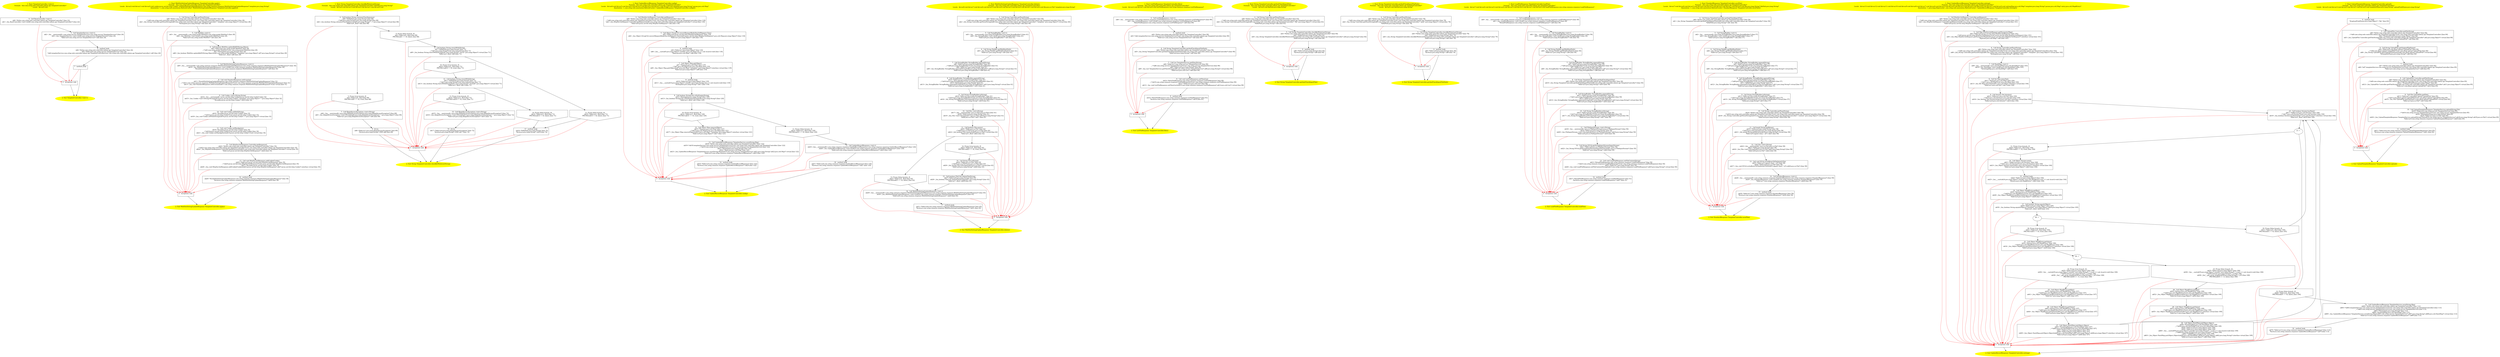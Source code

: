 /* @generated */
digraph cfg {
"com.zrlog.web.controller.admin.api.TemplateController.<init>().4a8a0194f7a0c492d9d4fea1b7b98c9f_1" [label="1: Start TemplateController.<init>()\nFormals:  this:com.zrlog.web.controller.admin.api.TemplateController*\nLocals:  $irvar0:void \n  " color=yellow style=filled]
	

	 "com.zrlog.web.controller.admin.api.TemplateController.<init>().4a8a0194f7a0c492d9d4fea1b7b98c9f_1" -> "com.zrlog.web.controller.admin.api.TemplateController.<init>().4a8a0194f7a0c492d9d4fea1b7b98c9f_4" ;
"com.zrlog.web.controller.admin.api.TemplateController.<init>().4a8a0194f7a0c492d9d4fea1b7b98c9f_2" [label="2: Exit TemplateController.<init>() \n  " color=yellow style=filled]
	

"com.zrlog.web.controller.admin.api.TemplateController.<init>().4a8a0194f7a0c492d9d4fea1b7b98c9f_3" [label="3:  exceptions sink \n  " shape="box"]
	

	 "com.zrlog.web.controller.admin.api.TemplateController.<init>().4a8a0194f7a0c492d9d4fea1b7b98c9f_3" -> "com.zrlog.web.controller.admin.api.TemplateController.<init>().4a8a0194f7a0c492d9d4fea1b7b98c9f_2" ;
"com.zrlog.web.controller.admin.api.TemplateController.<init>().4a8a0194f7a0c492d9d4fea1b7b98c9f_4" [label="4:  Call BaseController.<init>() \n   n$0=*&this:com.zrlog.web.controller.admin.api.TemplateController* [line 22]\n  n$1=_fun_BaseController.<init>()(n$0:com.zrlog.web.controller.admin.api.TemplateController*) [line 22]\n " shape="box"]
	

	 "com.zrlog.web.controller.admin.api.TemplateController.<init>().4a8a0194f7a0c492d9d4fea1b7b98c9f_4" -> "com.zrlog.web.controller.admin.api.TemplateController.<init>().4a8a0194f7a0c492d9d4fea1b7b98c9f_5" ;
	 "com.zrlog.web.controller.admin.api.TemplateController.<init>().4a8a0194f7a0c492d9d4fea1b7b98c9f_4" -> "com.zrlog.web.controller.admin.api.TemplateController.<init>().4a8a0194f7a0c492d9d4fea1b7b98c9f_3" [color="red" ];
"com.zrlog.web.controller.admin.api.TemplateController.<init>().4a8a0194f7a0c492d9d4fea1b7b98c9f_5" [label="5:  Call TemplateService.<init>() \n   n$2=_fun___new(sizeof(t=com.zrlog.service.TemplateService):com.zrlog.service.TemplateService*) [line 24]\n  n$3=_fun_TemplateService.<init>()(n$2:com.zrlog.service.TemplateService*) [line 24]\n  *&$irvar0:com.zrlog.service.TemplateService*=n$2 [line 24]\n " shape="box"]
	

	 "com.zrlog.web.controller.admin.api.TemplateController.<init>().4a8a0194f7a0c492d9d4fea1b7b98c9f_5" -> "com.zrlog.web.controller.admin.api.TemplateController.<init>().4a8a0194f7a0c492d9d4fea1b7b98c9f_6" ;
	 "com.zrlog.web.controller.admin.api.TemplateController.<init>().4a8a0194f7a0c492d9d4fea1b7b98c9f_5" -> "com.zrlog.web.controller.admin.api.TemplateController.<init>().4a8a0194f7a0c492d9d4fea1b7b98c9f_3" [color="red" ];
"com.zrlog.web.controller.admin.api.TemplateController.<init>().4a8a0194f7a0c492d9d4fea1b7b98c9f_6" [label="6:  method_body \n   n$4=*&this:com.zrlog.web.controller.admin.api.TemplateController* [line 24]\n  n$5=*&$irvar0:com.zrlog.service.TemplateService* [line 24]\n  *n$4.templateService:com.zrlog.web.controller.admin.api.TemplateController(root com.zrlog.web.controller.admin.api.TemplateController)=n$5 [line 24]\n " shape="box"]
	

	 "com.zrlog.web.controller.admin.api.TemplateController.<init>().4a8a0194f7a0c492d9d4fea1b7b98c9f_6" -> "com.zrlog.web.controller.admin.api.TemplateController.<init>().4a8a0194f7a0c492d9d4fea1b7b98c9f_7" ;
	 "com.zrlog.web.controller.admin.api.TemplateController.<init>().4a8a0194f7a0c492d9d4fea1b7b98c9f_6" -> "com.zrlog.web.controller.admin.api.TemplateController.<init>().4a8a0194f7a0c492d9d4fea1b7b98c9f_3" [color="red" ];
"com.zrlog.web.controller.admin.api.TemplateController.<init>().4a8a0194f7a0c492d9d4fea1b7b98c9f_7" [label="7:  method_body \n  " shape="box"]
	

	 "com.zrlog.web.controller.admin.api.TemplateController.<init>().4a8a0194f7a0c492d9d4fea1b7b98c9f_7" -> "com.zrlog.web.controller.admin.api.TemplateController.<init>().4a8a0194f7a0c492d9d4fea1b7b98c9f_2" ;
	 "com.zrlog.web.controller.admin.api.TemplateController.<init>().4a8a0194f7a0c492d9d4fea1b7b98c9f_7" -> "com.zrlog.web.controller.admin.api.TemplateController.<init>().4a8a0194f7a0c492d9d4fea1b7b98c9f_3" [color="red" ];
"com.zrlog.web.controller.admin.api.TemplateController.apply():com.zrlog.common.response.WebSiteSetti.eb2dc5b3fc90473b6e6669442546d9de_1" [label="1: Start WebSiteSettingUpdateResponse TemplateController.apply()\nFormals:  this:com.zrlog.web.controller.admin.api.TemplateController*\nLocals:  $irvar2:void $irvar1:void $irvar0:void cookie:javax.servlet.http.Cookie* webSiteSettingUpdateResponse:com.zrlog.common.response.WebSiteSettingUpdateResponse* template:java.lang.String*\nAnnotation: <_com.zrlog.web.annotation.RefreshCache> WebSiteSettingUpdateResponse TemplateController.apply()() \n  " color=yellow style=filled]
	

	 "com.zrlog.web.controller.admin.api.TemplateController.apply():com.zrlog.common.response.WebSiteSetti.eb2dc5b3fc90473b6e6669442546d9de_1" -> "com.zrlog.web.controller.admin.api.TemplateController.apply():com.zrlog.common.response.WebSiteSetti.eb2dc5b3fc90473b6e6669442546d9de_4" ;
"com.zrlog.web.controller.admin.api.TemplateController.apply():com.zrlog.common.response.WebSiteSetti.eb2dc5b3fc90473b6e6669442546d9de_2" [label="2: Exit WebSiteSettingUpdateResponse TemplateController.apply() \n  " color=yellow style=filled]
	

"com.zrlog.web.controller.admin.api.TemplateController.apply():com.zrlog.common.response.WebSiteSetti.eb2dc5b3fc90473b6e6669442546d9de_3" [label="3:  exceptions sink \n  " shape="box"]
	

	 "com.zrlog.web.controller.admin.api.TemplateController.apply():com.zrlog.common.response.WebSiteSetti.eb2dc5b3fc90473b6e6669442546d9de_3" -> "com.zrlog.web.controller.admin.api.TemplateController.apply():com.zrlog.common.response.WebSiteSetti.eb2dc5b3fc90473b6e6669442546d9de_2" ;
"com.zrlog.web.controller.admin.api.TemplateController.apply():com.zrlog.common.response.WebSiteSetti.eb2dc5b3fc90473b6e6669442546d9de_4" [label="4:  Call String Controller.getPara(String) \n   n$0=*&this:com.zrlog.web.controller.admin.api.TemplateController* [line 28]\n  _=*n$0:com.zrlog.web.controller.admin.api.TemplateController*(root com.zrlog.web.controller.admin.api.TemplateController) [line 28]\n  n$2=_fun_String Controller.getPara(String)(n$0:com.zrlog.web.controller.admin.api.TemplateController*,\"template\":java.lang.Object*) virtual [line 28]\n  *&template:java.lang.String*=n$2 [line 28]\n " shape="box"]
	

	 "com.zrlog.web.controller.admin.api.TemplateController.apply():com.zrlog.common.response.WebSiteSetti.eb2dc5b3fc90473b6e6669442546d9de_4" -> "com.zrlog.web.controller.admin.api.TemplateController.apply():com.zrlog.common.response.WebSiteSetti.eb2dc5b3fc90473b6e6669442546d9de_5" ;
	 "com.zrlog.web.controller.admin.api.TemplateController.apply():com.zrlog.common.response.WebSiteSetti.eb2dc5b3fc90473b6e6669442546d9de_4" -> "com.zrlog.web.controller.admin.api.TemplateController.apply():com.zrlog.common.response.WebSiteSetti.eb2dc5b3fc90473b6e6669442546d9de_3" [color="red" ];
"com.zrlog.web.controller.admin.api.TemplateController.apply():com.zrlog.common.response.WebSiteSetti.eb2dc5b3fc90473b6e6669442546d9de_5" [label="5:  Call WebSite.<init>() \n   n$3=_fun___new(sizeof(t=com.zrlog.model.WebSite):com.zrlog.model.WebSite*) [line 29]\n  n$4=_fun_WebSite.<init>()(n$3:com.zrlog.model.WebSite*) [line 29]\n  *&$irvar0:com.zrlog.model.WebSite*=n$3 [line 29]\n " shape="box"]
	

	 "com.zrlog.web.controller.admin.api.TemplateController.apply():com.zrlog.common.response.WebSiteSetti.eb2dc5b3fc90473b6e6669442546d9de_5" -> "com.zrlog.web.controller.admin.api.TemplateController.apply():com.zrlog.common.response.WebSiteSetti.eb2dc5b3fc90473b6e6669442546d9de_6" ;
	 "com.zrlog.web.controller.admin.api.TemplateController.apply():com.zrlog.common.response.WebSiteSetti.eb2dc5b3fc90473b6e6669442546d9de_5" -> "com.zrlog.web.controller.admin.api.TemplateController.apply():com.zrlog.common.response.WebSiteSetti.eb2dc5b3fc90473b6e6669442546d9de_3" [color="red" ];
"com.zrlog.web.controller.admin.api.TemplateController.apply():com.zrlog.common.response.WebSiteSetti.eb2dc5b3fc90473b6e6669442546d9de_6" [label="6:  Call boolean WebSite.updateByKV(String,Object) \n   n$5=*&$irvar0:com.zrlog.model.WebSite* [line 29]\n  _=*n$5:com.zrlog.model.WebSite*(root com.zrlog.model.WebSite) [line 29]\n  n$7=*&template:java.lang.String* [line 29]\n  n$8=_fun_boolean WebSite.updateByKV(String,Object)(n$5:com.zrlog.model.WebSite*,\"template\":java.lang.Object*,n$7:java.lang.String*) virtual [line 29]\n  *&$irvar1:_Bool=n$8 [line 29]\n " shape="box"]
	

	 "com.zrlog.web.controller.admin.api.TemplateController.apply():com.zrlog.common.response.WebSiteSetti.eb2dc5b3fc90473b6e6669442546d9de_6" -> "com.zrlog.web.controller.admin.api.TemplateController.apply():com.zrlog.common.response.WebSiteSetti.eb2dc5b3fc90473b6e6669442546d9de_7" ;
	 "com.zrlog.web.controller.admin.api.TemplateController.apply():com.zrlog.common.response.WebSiteSetti.eb2dc5b3fc90473b6e6669442546d9de_6" -> "com.zrlog.web.controller.admin.api.TemplateController.apply():com.zrlog.common.response.WebSiteSetti.eb2dc5b3fc90473b6e6669442546d9de_3" [color="red" ];
"com.zrlog.web.controller.admin.api.TemplateController.apply():com.zrlog.common.response.WebSiteSetti.eb2dc5b3fc90473b6e6669442546d9de_7" [label="7:  Call WebSiteSettingUpdateResponse.<init>() \n   n$9=_fun___new(sizeof(t=com.zrlog.common.response.WebSiteSettingUpdateResponse):com.zrlog.common.response.WebSiteSettingUpdateResponse*) [line 30]\n  n$10=_fun_WebSiteSettingUpdateResponse.<init>()(n$9:com.zrlog.common.response.WebSiteSettingUpdateResponse*) [line 30]\n  *&webSiteSettingUpdateResponse:com.zrlog.common.response.WebSiteSettingUpdateResponse*=n$9 [line 30]\n " shape="box"]
	

	 "com.zrlog.web.controller.admin.api.TemplateController.apply():com.zrlog.common.response.WebSiteSetti.eb2dc5b3fc90473b6e6669442546d9de_7" -> "com.zrlog.web.controller.admin.api.TemplateController.apply():com.zrlog.common.response.WebSiteSetti.eb2dc5b3fc90473b6e6669442546d9de_8" ;
	 "com.zrlog.web.controller.admin.api.TemplateController.apply():com.zrlog.common.response.WebSiteSetti.eb2dc5b3fc90473b6e6669442546d9de_7" -> "com.zrlog.web.controller.admin.api.TemplateController.apply():com.zrlog.common.response.WebSiteSetti.eb2dc5b3fc90473b6e6669442546d9de_3" [color="red" ];
"com.zrlog.web.controller.admin.api.TemplateController.apply():com.zrlog.common.response.WebSiteSetti.eb2dc5b3fc90473b6e6669442546d9de_8" [label="8:  Call void StandardResponse.setError(int) \n   n$11=*&webSiteSettingUpdateResponse:com.zrlog.common.response.WebSiteSettingUpdateResponse* [line 31]\n  _=*n$11:com.zrlog.common.response.WebSiteSettingUpdateResponse*(root com.zrlog.common.response.WebSiteSettingUpdateResponse) [line 31]\n  n$13=_fun_void StandardResponse.setError(int)(n$11:com.zrlog.common.response.WebSiteSettingUpdateResponse*,0:int) virtual [line 31]\n " shape="box"]
	

	 "com.zrlog.web.controller.admin.api.TemplateController.apply():com.zrlog.common.response.WebSiteSetti.eb2dc5b3fc90473b6e6669442546d9de_8" -> "com.zrlog.web.controller.admin.api.TemplateController.apply():com.zrlog.common.response.WebSiteSetti.eb2dc5b3fc90473b6e6669442546d9de_9" ;
	 "com.zrlog.web.controller.admin.api.TemplateController.apply():com.zrlog.common.response.WebSiteSetti.eb2dc5b3fc90473b6e6669442546d9de_8" -> "com.zrlog.web.controller.admin.api.TemplateController.apply():com.zrlog.common.response.WebSiteSetti.eb2dc5b3fc90473b6e6669442546d9de_3" [color="red" ];
"com.zrlog.web.controller.admin.api.TemplateController.apply():com.zrlog.common.response.WebSiteSetti.eb2dc5b3fc90473b6e6669442546d9de_9" [label="9:  Call Cookie.<init>(String,String) \n   n$14=_fun___new(sizeof(t=javax.servlet.http.Cookie):javax.servlet.http.Cookie*) [line 32]\n  n$15=_fun_Cookie.<init>(String,String)(n$14:javax.servlet.http.Cookie*,\"template\":java.lang.Object*,\"\":java.lang.Object*) [line 32]\n  *&cookie:javax.servlet.http.Cookie*=n$14 [line 32]\n " shape="box"]
	

	 "com.zrlog.web.controller.admin.api.TemplateController.apply():com.zrlog.common.response.WebSiteSetti.eb2dc5b3fc90473b6e6669442546d9de_9" -> "com.zrlog.web.controller.admin.api.TemplateController.apply():com.zrlog.common.response.WebSiteSetti.eb2dc5b3fc90473b6e6669442546d9de_10" ;
	 "com.zrlog.web.controller.admin.api.TemplateController.apply():com.zrlog.common.response.WebSiteSetti.eb2dc5b3fc90473b6e6669442546d9de_9" -> "com.zrlog.web.controller.admin.api.TemplateController.apply():com.zrlog.common.response.WebSiteSetti.eb2dc5b3fc90473b6e6669442546d9de_3" [color="red" ];
"com.zrlog.web.controller.admin.api.TemplateController.apply():com.zrlog.common.response.WebSiteSetti.eb2dc5b3fc90473b6e6669442546d9de_10" [label="10:  Call void Cookie.setPath(String) \n   n$16=*&cookie:javax.servlet.http.Cookie* [line 33]\n  _=*n$16:javax.servlet.http.Cookie*(root javax.servlet.http.Cookie) [line 33]\n  n$18=_fun_void Cookie.setPath(String)(n$16:javax.servlet.http.Cookie*,\"/\":java.lang.Object*) virtual [line 33]\n " shape="box"]
	

	 "com.zrlog.web.controller.admin.api.TemplateController.apply():com.zrlog.common.response.WebSiteSetti.eb2dc5b3fc90473b6e6669442546d9de_10" -> "com.zrlog.web.controller.admin.api.TemplateController.apply():com.zrlog.common.response.WebSiteSetti.eb2dc5b3fc90473b6e6669442546d9de_11" ;
	 "com.zrlog.web.controller.admin.api.TemplateController.apply():com.zrlog.common.response.WebSiteSetti.eb2dc5b3fc90473b6e6669442546d9de_10" -> "com.zrlog.web.controller.admin.api.TemplateController.apply():com.zrlog.common.response.WebSiteSetti.eb2dc5b3fc90473b6e6669442546d9de_3" [color="red" ];
"com.zrlog.web.controller.admin.api.TemplateController.apply():com.zrlog.common.response.WebSiteSetti.eb2dc5b3fc90473b6e6669442546d9de_11" [label="11:  Call void Cookie.setMaxAge(int) \n   n$19=*&cookie:javax.servlet.http.Cookie* [line 34]\n  _=*n$19:javax.servlet.http.Cookie*(root javax.servlet.http.Cookie) [line 34]\n  n$21=_fun_void Cookie.setMaxAge(int)(n$19:javax.servlet.http.Cookie*,0:int) virtual [line 34]\n " shape="box"]
	

	 "com.zrlog.web.controller.admin.api.TemplateController.apply():com.zrlog.common.response.WebSiteSetti.eb2dc5b3fc90473b6e6669442546d9de_11" -> "com.zrlog.web.controller.admin.api.TemplateController.apply():com.zrlog.common.response.WebSiteSetti.eb2dc5b3fc90473b6e6669442546d9de_12" ;
	 "com.zrlog.web.controller.admin.api.TemplateController.apply():com.zrlog.common.response.WebSiteSetti.eb2dc5b3fc90473b6e6669442546d9de_11" -> "com.zrlog.web.controller.admin.api.TemplateController.apply():com.zrlog.common.response.WebSiteSetti.eb2dc5b3fc90473b6e6669442546d9de_3" [color="red" ];
"com.zrlog.web.controller.admin.api.TemplateController.apply():com.zrlog.common.response.WebSiteSetti.eb2dc5b3fc90473b6e6669442546d9de_12" [label="12:  Call HttpServletResponse Controller.getResponse() \n   n$22=*&this:com.zrlog.web.controller.admin.api.TemplateController* [line 35]\n  _=*n$22:com.zrlog.web.controller.admin.api.TemplateController*(root com.zrlog.web.controller.admin.api.TemplateController) [line 35]\n  n$24=_fun_HttpServletResponse Controller.getResponse()(n$22:com.zrlog.web.controller.admin.api.TemplateController*) virtual [line 35]\n  *&$irvar2:javax.servlet.http.HttpServletResponse*=n$24 [line 35]\n " shape="box"]
	

	 "com.zrlog.web.controller.admin.api.TemplateController.apply():com.zrlog.common.response.WebSiteSetti.eb2dc5b3fc90473b6e6669442546d9de_12" -> "com.zrlog.web.controller.admin.api.TemplateController.apply():com.zrlog.common.response.WebSiteSetti.eb2dc5b3fc90473b6e6669442546d9de_13" ;
	 "com.zrlog.web.controller.admin.api.TemplateController.apply():com.zrlog.common.response.WebSiteSetti.eb2dc5b3fc90473b6e6669442546d9de_12" -> "com.zrlog.web.controller.admin.api.TemplateController.apply():com.zrlog.common.response.WebSiteSetti.eb2dc5b3fc90473b6e6669442546d9de_3" [color="red" ];
"com.zrlog.web.controller.admin.api.TemplateController.apply():com.zrlog.common.response.WebSiteSetti.eb2dc5b3fc90473b6e6669442546d9de_13" [label="13:  Call void HttpServletResponse.addCookie(Cookie) \n   n$25=*&$irvar2:javax.servlet.http.HttpServletResponse* [line 35]\n  _=*n$25:javax.servlet.http.HttpServletResponse*(root javax.servlet.http.HttpServletResponse) [line 35]\n  n$27=*&cookie:javax.servlet.http.Cookie* [line 35]\n  n$28=_fun_void HttpServletResponse.addCookie(Cookie)(n$25:javax.servlet.http.HttpServletResponse*,n$27:javax.servlet.http.Cookie*) interface virtual [line 35]\n " shape="box"]
	

	 "com.zrlog.web.controller.admin.api.TemplateController.apply():com.zrlog.common.response.WebSiteSetti.eb2dc5b3fc90473b6e6669442546d9de_13" -> "com.zrlog.web.controller.admin.api.TemplateController.apply():com.zrlog.common.response.WebSiteSetti.eb2dc5b3fc90473b6e6669442546d9de_14" ;
	 "com.zrlog.web.controller.admin.api.TemplateController.apply():com.zrlog.common.response.WebSiteSetti.eb2dc5b3fc90473b6e6669442546d9de_13" -> "com.zrlog.web.controller.admin.api.TemplateController.apply():com.zrlog.common.response.WebSiteSetti.eb2dc5b3fc90473b6e6669442546d9de_3" [color="red" ];
"com.zrlog.web.controller.admin.api.TemplateController.apply():com.zrlog.common.response.WebSiteSetti.eb2dc5b3fc90473b6e6669442546d9de_14" [label="14:  method_body \n   n$29=*&webSiteSettingUpdateResponse:com.zrlog.common.response.WebSiteSettingUpdateResponse* [line 36]\n  *&return:com.zrlog.common.response.WebSiteSettingUpdateResponse*=n$29 [line 36]\n " shape="box"]
	

	 "com.zrlog.web.controller.admin.api.TemplateController.apply():com.zrlog.common.response.WebSiteSetti.eb2dc5b3fc90473b6e6669442546d9de_14" -> "com.zrlog.web.controller.admin.api.TemplateController.apply():com.zrlog.common.response.WebSiteSetti.eb2dc5b3fc90473b6e6669442546d9de_2" ;
	 "com.zrlog.web.controller.admin.api.TemplateController.apply():com.zrlog.common.response.WebSiteSetti.eb2dc5b3fc90473b6e6669442546d9de_14" -> "com.zrlog.web.controller.admin.api.TemplateController.apply():com.zrlog.common.response.WebSiteSetti.eb2dc5b3fc90473b6e6669442546d9de_3" [color="red" ];
"com.zrlog.web.controller.admin.api.TemplateController.checkByWhiteList(java.lang.String):java.lang.S.c08c7cf5f722ad397490f1761e2d4ea8_1" [label="1: Start String TemplateController.checkByWhiteList(String)\nFormals:  this:com.zrlog.web.controller.admin.api.TemplateController* filePath:java.lang.String*\nLocals:  $irvar4:void $irvar3:void $irvar2:void $irvar1:void $irvar0:void \n  " color=yellow style=filled]
	

	 "com.zrlog.web.controller.admin.api.TemplateController.checkByWhiteList(java.lang.String):java.lang.S.c08c7cf5f722ad397490f1761e2d4ea8_1" -> "com.zrlog.web.controller.admin.api.TemplateController.checkByWhiteList(java.lang.String):java.lang.S.c08c7cf5f722ad397490f1761e2d4ea8_4" ;
"com.zrlog.web.controller.admin.api.TemplateController.checkByWhiteList(java.lang.String):java.lang.S.c08c7cf5f722ad397490f1761e2d4ea8_2" [label="2: Exit String TemplateController.checkByWhiteList(String) \n  " color=yellow style=filled]
	

"com.zrlog.web.controller.admin.api.TemplateController.checkByWhiteList(java.lang.String):java.lang.S.c08c7cf5f722ad397490f1761e2d4ea8_3" [label="3:  exceptions sink \n  " shape="box"]
	

	 "com.zrlog.web.controller.admin.api.TemplateController.checkByWhiteList(java.lang.String):java.lang.S.c08c7cf5f722ad397490f1761e2d4ea8_3" -> "com.zrlog.web.controller.admin.api.TemplateController.checkByWhiteList(java.lang.String):java.lang.S.c08c7cf5f722ad397490f1761e2d4ea8_2" ;
"com.zrlog.web.controller.admin.api.TemplateController.checkByWhiteList(java.lang.String):java.lang.S.c08c7cf5f722ad397490f1761e2d4ea8_4" [label="4:  Call boolean String.contains(CharSequence) \n   n$0=*&filePath:java.lang.String* [line 68]\n  _=*n$0:java.lang.String*(root java.lang.String) [line 68]\n  n$2=_fun_boolean String.contains(CharSequence)(n$0:java.lang.String*,\"../\":java.lang.Object*) virtual [line 68]\n  *&$irvar0:_Bool=n$2 [line 68]\n " shape="box"]
	

	 "com.zrlog.web.controller.admin.api.TemplateController.checkByWhiteList(java.lang.String):java.lang.S.c08c7cf5f722ad397490f1761e2d4ea8_4" -> "com.zrlog.web.controller.admin.api.TemplateController.checkByWhiteList(java.lang.String):java.lang.S.c08c7cf5f722ad397490f1761e2d4ea8_5" ;
	 "com.zrlog.web.controller.admin.api.TemplateController.checkByWhiteList(java.lang.String):java.lang.S.c08c7cf5f722ad397490f1761e2d4ea8_4" -> "com.zrlog.web.controller.admin.api.TemplateController.checkByWhiteList(java.lang.String):java.lang.S.c08c7cf5f722ad397490f1761e2d4ea8_6" ;
	 "com.zrlog.web.controller.admin.api.TemplateController.checkByWhiteList(java.lang.String):java.lang.S.c08c7cf5f722ad397490f1761e2d4ea8_4" -> "com.zrlog.web.controller.admin.api.TemplateController.checkByWhiteList(java.lang.String):java.lang.S.c08c7cf5f722ad397490f1761e2d4ea8_3" [color="red" ];
"com.zrlog.web.controller.admin.api.TemplateController.checkByWhiteList(java.lang.String):java.lang.S.c08c7cf5f722ad397490f1761e2d4ea8_5" [label="5: Prune (true branch, if) \n   n$3=*&$irvar0:_Bool [line 68]\n  PRUNE(!(n$3 == 0), true); [line 68]\n " shape="invhouse"]
	

	 "com.zrlog.web.controller.admin.api.TemplateController.checkByWhiteList(java.lang.String):java.lang.S.c08c7cf5f722ad397490f1761e2d4ea8_5" -> "com.zrlog.web.controller.admin.api.TemplateController.checkByWhiteList(java.lang.String):java.lang.S.c08c7cf5f722ad397490f1761e2d4ea8_7" ;
	 "com.zrlog.web.controller.admin.api.TemplateController.checkByWhiteList(java.lang.String):java.lang.S.c08c7cf5f722ad397490f1761e2d4ea8_5" -> "com.zrlog.web.controller.admin.api.TemplateController.checkByWhiteList(java.lang.String):java.lang.S.c08c7cf5f722ad397490f1761e2d4ea8_3" [color="red" ];
"com.zrlog.web.controller.admin.api.TemplateController.checkByWhiteList(java.lang.String):java.lang.S.c08c7cf5f722ad397490f1761e2d4ea8_6" [label="6: Prune (false branch, if) \n   n$3=*&$irvar0:_Bool [line 68]\n  PRUNE((n$3 == 0), false); [line 68]\n " shape="invhouse"]
	

	 "com.zrlog.web.controller.admin.api.TemplateController.checkByWhiteList(java.lang.String):java.lang.S.c08c7cf5f722ad397490f1761e2d4ea8_6" -> "com.zrlog.web.controller.admin.api.TemplateController.checkByWhiteList(java.lang.String):java.lang.S.c08c7cf5f722ad397490f1761e2d4ea8_9" ;
	 "com.zrlog.web.controller.admin.api.TemplateController.checkByWhiteList(java.lang.String):java.lang.S.c08c7cf5f722ad397490f1761e2d4ea8_6" -> "com.zrlog.web.controller.admin.api.TemplateController.checkByWhiteList(java.lang.String):java.lang.S.c08c7cf5f722ad397490f1761e2d4ea8_3" [color="red" ];
"com.zrlog.web.controller.admin.api.TemplateController.checkByWhiteList(java.lang.String):java.lang.S.c08c7cf5f722ad397490f1761e2d4ea8_7" [label="7:  Call IllegalAccessException.<init>(String) \n   n$4=_fun___new(sizeof(t=java.lang.IllegalAccessException):java.lang.IllegalAccessException*) [line 69]\n  n$5=_fun_IllegalAccessException.<init>(String)(n$4:java.lang.IllegalAccessException*,\"\":java.lang.Object*) [line 69]\n  *&$irvar1:java.lang.IllegalAccessException*=n$4 [line 69]\n " shape="box"]
	

	 "com.zrlog.web.controller.admin.api.TemplateController.checkByWhiteList(java.lang.String):java.lang.S.c08c7cf5f722ad397490f1761e2d4ea8_7" -> "com.zrlog.web.controller.admin.api.TemplateController.checkByWhiteList(java.lang.String):java.lang.S.c08c7cf5f722ad397490f1761e2d4ea8_8" ;
	 "com.zrlog.web.controller.admin.api.TemplateController.checkByWhiteList(java.lang.String):java.lang.S.c08c7cf5f722ad397490f1761e2d4ea8_7" -> "com.zrlog.web.controller.admin.api.TemplateController.checkByWhiteList(java.lang.String):java.lang.S.c08c7cf5f722ad397490f1761e2d4ea8_3" [color="red" ];
"com.zrlog.web.controller.admin.api.TemplateController.checkByWhiteList(java.lang.String):java.lang.S.c08c7cf5f722ad397490f1761e2d4ea8_8" [label="8:  throw \n   n$6=*&$irvar1:java.lang.IllegalAccessException* [line 69]\n  *&return:java.lang.String*=EXN n$6 [line 69]\n " shape="box"]
	

	 "com.zrlog.web.controller.admin.api.TemplateController.checkByWhiteList(java.lang.String):java.lang.S.c08c7cf5f722ad397490f1761e2d4ea8_8" -> "com.zrlog.web.controller.admin.api.TemplateController.checkByWhiteList(java.lang.String):java.lang.S.c08c7cf5f722ad397490f1761e2d4ea8_2" ;
	 "com.zrlog.web.controller.admin.api.TemplateController.checkByWhiteList(java.lang.String):java.lang.S.c08c7cf5f722ad397490f1761e2d4ea8_8" -> "com.zrlog.web.controller.admin.api.TemplateController.checkByWhiteList(java.lang.String):java.lang.S.c08c7cf5f722ad397490f1761e2d4ea8_3" [color="red" ];
"com.zrlog.web.controller.admin.api.TemplateController.checkByWhiteList(java.lang.String):java.lang.S.c08c7cf5f722ad397490f1761e2d4ea8_9" [label="9:  Call boolean String.startsWith(String) \n   n$7=*&filePath:java.lang.String* [line 71]\n  _=*n$7:java.lang.String*(root java.lang.String) [line 71]\n  n$9=_fun_boolean String.startsWith(String)(n$7:java.lang.String*,\"/error\":java.lang.Object*) virtual [line 71]\n  *&$irvar2:_Bool=n$9 [line 71]\n " shape="box"]
	

	 "com.zrlog.web.controller.admin.api.TemplateController.checkByWhiteList(java.lang.String):java.lang.S.c08c7cf5f722ad397490f1761e2d4ea8_9" -> "com.zrlog.web.controller.admin.api.TemplateController.checkByWhiteList(java.lang.String):java.lang.S.c08c7cf5f722ad397490f1761e2d4ea8_10" ;
	 "com.zrlog.web.controller.admin.api.TemplateController.checkByWhiteList(java.lang.String):java.lang.S.c08c7cf5f722ad397490f1761e2d4ea8_9" -> "com.zrlog.web.controller.admin.api.TemplateController.checkByWhiteList(java.lang.String):java.lang.S.c08c7cf5f722ad397490f1761e2d4ea8_11" ;
	 "com.zrlog.web.controller.admin.api.TemplateController.checkByWhiteList(java.lang.String):java.lang.S.c08c7cf5f722ad397490f1761e2d4ea8_9" -> "com.zrlog.web.controller.admin.api.TemplateController.checkByWhiteList(java.lang.String):java.lang.S.c08c7cf5f722ad397490f1761e2d4ea8_3" [color="red" ];
"com.zrlog.web.controller.admin.api.TemplateController.checkByWhiteList(java.lang.String):java.lang.S.c08c7cf5f722ad397490f1761e2d4ea8_10" [label="10: Prune (true branch, if) \n   n$10=*&$irvar2:_Bool [line 71]\n  PRUNE(!(n$10 != 0), true); [line 71]\n " shape="invhouse"]
	

	 "com.zrlog.web.controller.admin.api.TemplateController.checkByWhiteList(java.lang.String):java.lang.S.c08c7cf5f722ad397490f1761e2d4ea8_10" -> "com.zrlog.web.controller.admin.api.TemplateController.checkByWhiteList(java.lang.String):java.lang.S.c08c7cf5f722ad397490f1761e2d4ea8_12" ;
	 "com.zrlog.web.controller.admin.api.TemplateController.checkByWhiteList(java.lang.String):java.lang.S.c08c7cf5f722ad397490f1761e2d4ea8_10" -> "com.zrlog.web.controller.admin.api.TemplateController.checkByWhiteList(java.lang.String):java.lang.S.c08c7cf5f722ad397490f1761e2d4ea8_3" [color="red" ];
"com.zrlog.web.controller.admin.api.TemplateController.checkByWhiteList(java.lang.String):java.lang.S.c08c7cf5f722ad397490f1761e2d4ea8_11" [label="11: Prune (false branch, if) \n   n$10=*&$irvar2:_Bool [line 71]\n  PRUNE((n$10 != 0), false); [line 71]\n " shape="invhouse"]
	

	 "com.zrlog.web.controller.admin.api.TemplateController.checkByWhiteList(java.lang.String):java.lang.S.c08c7cf5f722ad397490f1761e2d4ea8_11" -> "com.zrlog.web.controller.admin.api.TemplateController.checkByWhiteList(java.lang.String):java.lang.S.c08c7cf5f722ad397490f1761e2d4ea8_17" ;
	 "com.zrlog.web.controller.admin.api.TemplateController.checkByWhiteList(java.lang.String):java.lang.S.c08c7cf5f722ad397490f1761e2d4ea8_11" -> "com.zrlog.web.controller.admin.api.TemplateController.checkByWhiteList(java.lang.String):java.lang.S.c08c7cf5f722ad397490f1761e2d4ea8_3" [color="red" ];
"com.zrlog.web.controller.admin.api.TemplateController.checkByWhiteList(java.lang.String):java.lang.S.c08c7cf5f722ad397490f1761e2d4ea8_12" [label="12:  Call boolean String.startsWith(String) \n   n$11=*&filePath:java.lang.String* [line 71]\n  _=*n$11:java.lang.String*(root java.lang.String) [line 71]\n  n$13=_fun_boolean String.startsWith(String)(n$11:java.lang.String*,\"/include\":java.lang.Object*) virtual [line 71]\n  *&$irvar3:_Bool=n$13 [line 71]\n " shape="box"]
	

	 "com.zrlog.web.controller.admin.api.TemplateController.checkByWhiteList(java.lang.String):java.lang.S.c08c7cf5f722ad397490f1761e2d4ea8_12" -> "com.zrlog.web.controller.admin.api.TemplateController.checkByWhiteList(java.lang.String):java.lang.S.c08c7cf5f722ad397490f1761e2d4ea8_13" ;
	 "com.zrlog.web.controller.admin.api.TemplateController.checkByWhiteList(java.lang.String):java.lang.S.c08c7cf5f722ad397490f1761e2d4ea8_12" -> "com.zrlog.web.controller.admin.api.TemplateController.checkByWhiteList(java.lang.String):java.lang.S.c08c7cf5f722ad397490f1761e2d4ea8_14" ;
	 "com.zrlog.web.controller.admin.api.TemplateController.checkByWhiteList(java.lang.String):java.lang.S.c08c7cf5f722ad397490f1761e2d4ea8_12" -> "com.zrlog.web.controller.admin.api.TemplateController.checkByWhiteList(java.lang.String):java.lang.S.c08c7cf5f722ad397490f1761e2d4ea8_3" [color="red" ];
"com.zrlog.web.controller.admin.api.TemplateController.checkByWhiteList(java.lang.String):java.lang.S.c08c7cf5f722ad397490f1761e2d4ea8_13" [label="13: Prune (true branch, if) \n   n$14=*&$irvar3:_Bool [line 71]\n  PRUNE(!(n$14 != 0), true); [line 71]\n " shape="invhouse"]
	

	 "com.zrlog.web.controller.admin.api.TemplateController.checkByWhiteList(java.lang.String):java.lang.S.c08c7cf5f722ad397490f1761e2d4ea8_13" -> "com.zrlog.web.controller.admin.api.TemplateController.checkByWhiteList(java.lang.String):java.lang.S.c08c7cf5f722ad397490f1761e2d4ea8_15" ;
	 "com.zrlog.web.controller.admin.api.TemplateController.checkByWhiteList(java.lang.String):java.lang.S.c08c7cf5f722ad397490f1761e2d4ea8_13" -> "com.zrlog.web.controller.admin.api.TemplateController.checkByWhiteList(java.lang.String):java.lang.S.c08c7cf5f722ad397490f1761e2d4ea8_3" [color="red" ];
"com.zrlog.web.controller.admin.api.TemplateController.checkByWhiteList(java.lang.String):java.lang.S.c08c7cf5f722ad397490f1761e2d4ea8_14" [label="14: Prune (false branch, if) \n   n$14=*&$irvar3:_Bool [line 71]\n  PRUNE((n$14 != 0), false); [line 71]\n " shape="invhouse"]
	

	 "com.zrlog.web.controller.admin.api.TemplateController.checkByWhiteList(java.lang.String):java.lang.S.c08c7cf5f722ad397490f1761e2d4ea8_14" -> "com.zrlog.web.controller.admin.api.TemplateController.checkByWhiteList(java.lang.String):java.lang.S.c08c7cf5f722ad397490f1761e2d4ea8_17" ;
	 "com.zrlog.web.controller.admin.api.TemplateController.checkByWhiteList(java.lang.String):java.lang.S.c08c7cf5f722ad397490f1761e2d4ea8_14" -> "com.zrlog.web.controller.admin.api.TemplateController.checkByWhiteList(java.lang.String):java.lang.S.c08c7cf5f722ad397490f1761e2d4ea8_3" [color="red" ];
"com.zrlog.web.controller.admin.api.TemplateController.checkByWhiteList(java.lang.String):java.lang.S.c08c7cf5f722ad397490f1761e2d4ea8_15" [label="15:  Call IllegalAccessException.<init>(String) \n   n$15=_fun___new(sizeof(t=java.lang.IllegalAccessException):java.lang.IllegalAccessException*) [line 72]\n  n$16=_fun_IllegalAccessException.<init>(String)(n$15:java.lang.IllegalAccessException*,\"\":java.lang.Object*) [line 72]\n  *&$irvar4:java.lang.IllegalAccessException*=n$15 [line 72]\n " shape="box"]
	

	 "com.zrlog.web.controller.admin.api.TemplateController.checkByWhiteList(java.lang.String):java.lang.S.c08c7cf5f722ad397490f1761e2d4ea8_15" -> "com.zrlog.web.controller.admin.api.TemplateController.checkByWhiteList(java.lang.String):java.lang.S.c08c7cf5f722ad397490f1761e2d4ea8_16" ;
	 "com.zrlog.web.controller.admin.api.TemplateController.checkByWhiteList(java.lang.String):java.lang.S.c08c7cf5f722ad397490f1761e2d4ea8_15" -> "com.zrlog.web.controller.admin.api.TemplateController.checkByWhiteList(java.lang.String):java.lang.S.c08c7cf5f722ad397490f1761e2d4ea8_3" [color="red" ];
"com.zrlog.web.controller.admin.api.TemplateController.checkByWhiteList(java.lang.String):java.lang.S.c08c7cf5f722ad397490f1761e2d4ea8_16" [label="16:  throw \n   n$17=*&$irvar4:java.lang.IllegalAccessException* [line 72]\n  *&return:java.lang.String*=EXN n$17 [line 72]\n " shape="box"]
	

	 "com.zrlog.web.controller.admin.api.TemplateController.checkByWhiteList(java.lang.String):java.lang.S.c08c7cf5f722ad397490f1761e2d4ea8_16" -> "com.zrlog.web.controller.admin.api.TemplateController.checkByWhiteList(java.lang.String):java.lang.S.c08c7cf5f722ad397490f1761e2d4ea8_2" ;
	 "com.zrlog.web.controller.admin.api.TemplateController.checkByWhiteList(java.lang.String):java.lang.S.c08c7cf5f722ad397490f1761e2d4ea8_16" -> "com.zrlog.web.controller.admin.api.TemplateController.checkByWhiteList(java.lang.String):java.lang.S.c08c7cf5f722ad397490f1761e2d4ea8_3" [color="red" ];
"com.zrlog.web.controller.admin.api.TemplateController.checkByWhiteList(java.lang.String):java.lang.S.c08c7cf5f722ad397490f1761e2d4ea8_17" [label="17:  method_body \n   n$18=*&filePath:java.lang.String* [line 74]\n  *&return:java.lang.String*=n$18 [line 74]\n " shape="box"]
	

	 "com.zrlog.web.controller.admin.api.TemplateController.checkByWhiteList(java.lang.String):java.lang.S.c08c7cf5f722ad397490f1761e2d4ea8_17" -> "com.zrlog.web.controller.admin.api.TemplateController.checkByWhiteList(java.lang.String):java.lang.S.c08c7cf5f722ad397490f1761e2d4ea8_2" ;
	 "com.zrlog.web.controller.admin.api.TemplateController.checkByWhiteList(java.lang.String):java.lang.S.c08c7cf5f722ad397490f1761e2d4ea8_17" -> "com.zrlog.web.controller.admin.api.TemplateController.checkByWhiteList(java.lang.String):java.lang.S.c08c7cf5f722ad397490f1761e2d4ea8_3" [color="red" ];
"com.zrlog.web.controller.admin.api.TemplateController.config():com.zrlog.common.response.UpdateRecor.e6c84313fe3f21c43548205c8472c6b4_1" [label="1: Start UpdateRecordResponse TemplateController.config()\nFormals:  this:com.zrlog.web.controller.admin.api.TemplateController*\nLocals:  $irvar6:void $irvar5:void $irvar4:void $irvar3:void $irvar2:void $irvar1:void $irvar0:void template:java.lang.String* param:java.util.Map*\nAnnotation: <_com.zrlog.web.annotation.RefreshCache> UpdateRecordResponse TemplateController.config()() \n  " color=yellow style=filled]
	

	 "com.zrlog.web.controller.admin.api.TemplateController.config():com.zrlog.common.response.UpdateRecor.e6c84313fe3f21c43548205c8472c6b4_1" -> "com.zrlog.web.controller.admin.api.TemplateController.config():com.zrlog.common.response.UpdateRecor.e6c84313fe3f21c43548205c8472c6b4_4" ;
"com.zrlog.web.controller.admin.api.TemplateController.config():com.zrlog.common.response.UpdateRecor.e6c84313fe3f21c43548205c8472c6b4_2" [label="2: Exit UpdateRecordResponse TemplateController.config() \n  " color=yellow style=filled]
	

"com.zrlog.web.controller.admin.api.TemplateController.config():com.zrlog.common.response.UpdateRecor.e6c84313fe3f21c43548205c8472c6b4_3" [label="3:  exceptions sink \n  " shape="box"]
	

	 "com.zrlog.web.controller.admin.api.TemplateController.config():com.zrlog.common.response.UpdateRecor.e6c84313fe3f21c43548205c8472c6b4_3" -> "com.zrlog.web.controller.admin.api.TemplateController.config():com.zrlog.common.response.UpdateRecor.e6c84313fe3f21c43548205c8472c6b4_2" ;
"com.zrlog.web.controller.admin.api.TemplateController.config():com.zrlog.common.response.UpdateRecor.e6c84313fe3f21c43548205c8472c6b4_4" [label="4:  Call HttpServletRequest Controller.getRequest() \n   n$0=*&this:com.zrlog.web.controller.admin.api.TemplateController* [line 118]\n  _=*n$0:com.zrlog.web.controller.admin.api.TemplateController*(root com.zrlog.web.controller.admin.api.TemplateController) [line 118]\n  n$2=_fun_HttpServletRequest Controller.getRequest()(n$0:com.zrlog.web.controller.admin.api.TemplateController*) virtual [line 118]\n  *&$irvar0:javax.servlet.http.HttpServletRequest*=n$2 [line 118]\n " shape="box"]
	

	 "com.zrlog.web.controller.admin.api.TemplateController.config():com.zrlog.common.response.UpdateRecor.e6c84313fe3f21c43548205c8472c6b4_4" -> "com.zrlog.web.controller.admin.api.TemplateController.config():com.zrlog.common.response.UpdateRecor.e6c84313fe3f21c43548205c8472c6b4_5" ;
	 "com.zrlog.web.controller.admin.api.TemplateController.config():com.zrlog.common.response.UpdateRecor.e6c84313fe3f21c43548205c8472c6b4_4" -> "com.zrlog.web.controller.admin.api.TemplateController.config():com.zrlog.common.response.UpdateRecor.e6c84313fe3f21c43548205c8472c6b4_3" [color="red" ];
"com.zrlog.web.controller.admin.api.TemplateController.config():com.zrlog.common.response.UpdateRecor.e6c84313fe3f21c43548205c8472c6b4_5" [label="5:  Call Object ZrLogUtil.convertRequestBody(ServletRequest,Class) \n   n$3=*&$irvar0:javax.servlet.http.HttpServletRequest* [line 118]\n  n$4=_fun_Object ZrLogUtil.convertRequestBody(ServletRequest,Class)(n$3:javax.servlet.http.HttpServletRequest*,java.util.Map:java.lang.Object*) [line 118]\n  *&$irvar1:java.lang.Object*=n$4 [line 118]\n " shape="box"]
	

	 "com.zrlog.web.controller.admin.api.TemplateController.config():com.zrlog.common.response.UpdateRecor.e6c84313fe3f21c43548205c8472c6b4_5" -> "com.zrlog.web.controller.admin.api.TemplateController.config():com.zrlog.common.response.UpdateRecor.e6c84313fe3f21c43548205c8472c6b4_6" ;
	 "com.zrlog.web.controller.admin.api.TemplateController.config():com.zrlog.common.response.UpdateRecor.e6c84313fe3f21c43548205c8472c6b4_5" -> "com.zrlog.web.controller.admin.api.TemplateController.config():com.zrlog.common.response.UpdateRecor.e6c84313fe3f21c43548205c8472c6b4_3" [color="red" ];
"com.zrlog.web.controller.admin.api.TemplateController.config():com.zrlog.common.response.UpdateRecor.e6c84313fe3f21c43548205c8472c6b4_6" [label="6:  method_body \n   n$5=*&$irvar1:java.lang.Object* [line 118]\n  n$6=_fun___cast(n$5:java.lang.Object*,sizeof(t=java.util.Map;sub_t=( sub )(cast)):void) [line 118]\n  *&param:java.util.Map*=n$6 [line 118]\n " shape="box"]
	

	 "com.zrlog.web.controller.admin.api.TemplateController.config():com.zrlog.common.response.UpdateRecor.e6c84313fe3f21c43548205c8472c6b4_6" -> "com.zrlog.web.controller.admin.api.TemplateController.config():com.zrlog.common.response.UpdateRecor.e6c84313fe3f21c43548205c8472c6b4_7" ;
	 "com.zrlog.web.controller.admin.api.TemplateController.config():com.zrlog.common.response.UpdateRecor.e6c84313fe3f21c43548205c8472c6b4_6" -> "com.zrlog.web.controller.admin.api.TemplateController.config():com.zrlog.common.response.UpdateRecor.e6c84313fe3f21c43548205c8472c6b4_3" [color="red" ];
"com.zrlog.web.controller.admin.api.TemplateController.config():com.zrlog.common.response.UpdateRecor.e6c84313fe3f21c43548205c8472c6b4_7" [label="7:  Call Object Map.get(Object) \n   n$7=*&param:java.util.Map* [line 119]\n  _=*n$7:java.util.Map*(root java.util.Map) [line 119]\n  n$9=_fun_Object Map.get(Object)(n$7:java.util.Map*,\"template\":java.lang.Object*) interface virtual [line 119]\n  *&$irvar2:java.lang.Object*=n$9 [line 119]\n " shape="box"]
	

	 "com.zrlog.web.controller.admin.api.TemplateController.config():com.zrlog.common.response.UpdateRecor.e6c84313fe3f21c43548205c8472c6b4_7" -> "com.zrlog.web.controller.admin.api.TemplateController.config():com.zrlog.common.response.UpdateRecor.e6c84313fe3f21c43548205c8472c6b4_8" ;
	 "com.zrlog.web.controller.admin.api.TemplateController.config():com.zrlog.common.response.UpdateRecor.e6c84313fe3f21c43548205c8472c6b4_7" -> "com.zrlog.web.controller.admin.api.TemplateController.config():com.zrlog.common.response.UpdateRecor.e6c84313fe3f21c43548205c8472c6b4_3" [color="red" ];
"com.zrlog.web.controller.admin.api.TemplateController.config():com.zrlog.common.response.UpdateRecor.e6c84313fe3f21c43548205c8472c6b4_8" [label="8:  method_body \n   n$10=*&$irvar2:java.lang.Object* [line 119]\n  n$11=_fun___cast(n$10:java.lang.Object*,sizeof(t=java.lang.String;sub_t=( sub )(cast)):void) [line 119]\n  *&template:java.lang.String*=n$11 [line 119]\n " shape="box"]
	

	 "com.zrlog.web.controller.admin.api.TemplateController.config():com.zrlog.common.response.UpdateRecor.e6c84313fe3f21c43548205c8472c6b4_8" -> "com.zrlog.web.controller.admin.api.TemplateController.config():com.zrlog.common.response.UpdateRecor.e6c84313fe3f21c43548205c8472c6b4_9" ;
	 "com.zrlog.web.controller.admin.api.TemplateController.config():com.zrlog.common.response.UpdateRecor.e6c84313fe3f21c43548205c8472c6b4_8" -> "com.zrlog.web.controller.admin.api.TemplateController.config():com.zrlog.common.response.UpdateRecor.e6c84313fe3f21c43548205c8472c6b4_3" [color="red" ];
"com.zrlog.web.controller.admin.api.TemplateController.config():com.zrlog.common.response.UpdateRecor.e6c84313fe3f21c43548205c8472c6b4_9" [label="9:  Call boolean StringUtils.isNotEmpty(String) \n   n$12=*&template:java.lang.String* [line 120]\n  n$13=_fun_boolean StringUtils.isNotEmpty(String)(n$12:java.lang.String*) [line 120]\n  *&$irvar3:_Bool=n$13 [line 120]\n " shape="box"]
	

	 "com.zrlog.web.controller.admin.api.TemplateController.config():com.zrlog.common.response.UpdateRecor.e6c84313fe3f21c43548205c8472c6b4_9" -> "com.zrlog.web.controller.admin.api.TemplateController.config():com.zrlog.common.response.UpdateRecor.e6c84313fe3f21c43548205c8472c6b4_10" ;
	 "com.zrlog.web.controller.admin.api.TemplateController.config():com.zrlog.common.response.UpdateRecor.e6c84313fe3f21c43548205c8472c6b4_9" -> "com.zrlog.web.controller.admin.api.TemplateController.config():com.zrlog.common.response.UpdateRecor.e6c84313fe3f21c43548205c8472c6b4_11" ;
	 "com.zrlog.web.controller.admin.api.TemplateController.config():com.zrlog.common.response.UpdateRecor.e6c84313fe3f21c43548205c8472c6b4_9" -> "com.zrlog.web.controller.admin.api.TemplateController.config():com.zrlog.common.response.UpdateRecor.e6c84313fe3f21c43548205c8472c6b4_3" [color="red" ];
"com.zrlog.web.controller.admin.api.TemplateController.config():com.zrlog.common.response.UpdateRecor.e6c84313fe3f21c43548205c8472c6b4_10" [label="10: Prune (true branch, if) \n   n$14=*&$irvar3:_Bool [line 120]\n  PRUNE(!(n$14 == 0), true); [line 120]\n " shape="invhouse"]
	

	 "com.zrlog.web.controller.admin.api.TemplateController.config():com.zrlog.common.response.UpdateRecor.e6c84313fe3f21c43548205c8472c6b4_10" -> "com.zrlog.web.controller.admin.api.TemplateController.config():com.zrlog.common.response.UpdateRecor.e6c84313fe3f21c43548205c8472c6b4_12" ;
	 "com.zrlog.web.controller.admin.api.TemplateController.config():com.zrlog.common.response.UpdateRecor.e6c84313fe3f21c43548205c8472c6b4_10" -> "com.zrlog.web.controller.admin.api.TemplateController.config():com.zrlog.common.response.UpdateRecor.e6c84313fe3f21c43548205c8472c6b4_3" [color="red" ];
"com.zrlog.web.controller.admin.api.TemplateController.config():com.zrlog.common.response.UpdateRecor.e6c84313fe3f21c43548205c8472c6b4_11" [label="11: Prune (false branch, if) \n   n$14=*&$irvar3:_Bool [line 120]\n  PRUNE((n$14 == 0), false); [line 120]\n " shape="invhouse"]
	

	 "com.zrlog.web.controller.admin.api.TemplateController.config():com.zrlog.common.response.UpdateRecor.e6c84313fe3f21c43548205c8472c6b4_11" -> "com.zrlog.web.controller.admin.api.TemplateController.config():com.zrlog.common.response.UpdateRecor.e6c84313fe3f21c43548205c8472c6b4_15" ;
	 "com.zrlog.web.controller.admin.api.TemplateController.config():com.zrlog.common.response.UpdateRecor.e6c84313fe3f21c43548205c8472c6b4_11" -> "com.zrlog.web.controller.admin.api.TemplateController.config():com.zrlog.common.response.UpdateRecor.e6c84313fe3f21c43548205c8472c6b4_3" [color="red" ];
"com.zrlog.web.controller.admin.api.TemplateController.config():com.zrlog.common.response.UpdateRecor.e6c84313fe3f21c43548205c8472c6b4_12" [label="12:  Call Object Map.remove(Object) \n   n$15=*&param:java.util.Map* [line 121]\n  _=*n$15:java.util.Map*(root java.util.Map) [line 121]\n  n$17=_fun_Object Map.remove(Object)(n$15:java.util.Map*,\"template\":java.lang.Object*) interface virtual [line 121]\n  *&$irvar4:java.lang.Object*=n$17 [line 121]\n " shape="box"]
	

	 "com.zrlog.web.controller.admin.api.TemplateController.config():com.zrlog.common.response.UpdateRecor.e6c84313fe3f21c43548205c8472c6b4_12" -> "com.zrlog.web.controller.admin.api.TemplateController.config():com.zrlog.common.response.UpdateRecor.e6c84313fe3f21c43548205c8472c6b4_13" ;
	 "com.zrlog.web.controller.admin.api.TemplateController.config():com.zrlog.common.response.UpdateRecor.e6c84313fe3f21c43548205c8472c6b4_12" -> "com.zrlog.web.controller.admin.api.TemplateController.config():com.zrlog.common.response.UpdateRecor.e6c84313fe3f21c43548205c8472c6b4_3" [color="red" ];
"com.zrlog.web.controller.admin.api.TemplateController.config():com.zrlog.common.response.UpdateRecor.e6c84313fe3f21c43548205c8472c6b4_13" [label="13:  Call UpdateRecordResponse TemplateService.save(String,Map) \n   n$18=*&this:com.zrlog.web.controller.admin.api.TemplateController* [line 122]\n  n$19=*n$18.templateService:com.zrlog.service.TemplateService*(root com.zrlog.web.controller.admin.api.TemplateController) [line 122]\n  _=*n$19:com.zrlog.service.TemplateService*(root com.zrlog.service.TemplateService) [line 122]\n  n$21=*&template:java.lang.String* [line 122]\n  n$22=*&param:java.util.Map* [line 122]\n  n$23=_fun_UpdateRecordResponse TemplateService.save(String,Map)(n$19:com.zrlog.service.TemplateService*,n$21:java.lang.String*,n$22:java.util.Map*) virtual [line 122]\n  *&$irvar5:com.zrlog.common.response.UpdateRecordResponse*=n$23 [line 122]\n " shape="box"]
	

	 "com.zrlog.web.controller.admin.api.TemplateController.config():com.zrlog.common.response.UpdateRecor.e6c84313fe3f21c43548205c8472c6b4_13" -> "com.zrlog.web.controller.admin.api.TemplateController.config():com.zrlog.common.response.UpdateRecor.e6c84313fe3f21c43548205c8472c6b4_14" ;
	 "com.zrlog.web.controller.admin.api.TemplateController.config():com.zrlog.common.response.UpdateRecor.e6c84313fe3f21c43548205c8472c6b4_13" -> "com.zrlog.web.controller.admin.api.TemplateController.config():com.zrlog.common.response.UpdateRecor.e6c84313fe3f21c43548205c8472c6b4_3" [color="red" ];
"com.zrlog.web.controller.admin.api.TemplateController.config():com.zrlog.common.response.UpdateRecor.e6c84313fe3f21c43548205c8472c6b4_14" [label="14:  method_body \n   n$24=*&$irvar5:com.zrlog.common.response.UpdateRecordResponse* [line 122]\n  *&return:com.zrlog.common.response.UpdateRecordResponse*=n$24 [line 122]\n " shape="box"]
	

	 "com.zrlog.web.controller.admin.api.TemplateController.config():com.zrlog.common.response.UpdateRecor.e6c84313fe3f21c43548205c8472c6b4_14" -> "com.zrlog.web.controller.admin.api.TemplateController.config():com.zrlog.common.response.UpdateRecor.e6c84313fe3f21c43548205c8472c6b4_2" ;
	 "com.zrlog.web.controller.admin.api.TemplateController.config():com.zrlog.common.response.UpdateRecor.e6c84313fe3f21c43548205c8472c6b4_14" -> "com.zrlog.web.controller.admin.api.TemplateController.config():com.zrlog.common.response.UpdateRecor.e6c84313fe3f21c43548205c8472c6b4_3" [color="red" ];
"com.zrlog.web.controller.admin.api.TemplateController.config():com.zrlog.common.response.UpdateRecor.e6c84313fe3f21c43548205c8472c6b4_15" [label="15:  Call UpdateRecordResponse.<init>() \n   n$25=_fun___new(sizeof(t=com.zrlog.common.response.UpdateRecordResponse):com.zrlog.common.response.UpdateRecordResponse*) [line 124]\n  n$26=_fun_UpdateRecordResponse.<init>()(n$25:com.zrlog.common.response.UpdateRecordResponse*) [line 124]\n  *&$irvar6:com.zrlog.common.response.UpdateRecordResponse*=n$25 [line 124]\n " shape="box"]
	

	 "com.zrlog.web.controller.admin.api.TemplateController.config():com.zrlog.common.response.UpdateRecor.e6c84313fe3f21c43548205c8472c6b4_15" -> "com.zrlog.web.controller.admin.api.TemplateController.config():com.zrlog.common.response.UpdateRecor.e6c84313fe3f21c43548205c8472c6b4_16" ;
	 "com.zrlog.web.controller.admin.api.TemplateController.config():com.zrlog.common.response.UpdateRecor.e6c84313fe3f21c43548205c8472c6b4_15" -> "com.zrlog.web.controller.admin.api.TemplateController.config():com.zrlog.common.response.UpdateRecor.e6c84313fe3f21c43548205c8472c6b4_3" [color="red" ];
"com.zrlog.web.controller.admin.api.TemplateController.config():com.zrlog.common.response.UpdateRecor.e6c84313fe3f21c43548205c8472c6b4_16" [label="16:  method_body \n   n$27=*&$irvar6:com.zrlog.common.response.UpdateRecordResponse* [line 124]\n  *&return:com.zrlog.common.response.UpdateRecordResponse*=n$27 [line 124]\n " shape="box"]
	

	 "com.zrlog.web.controller.admin.api.TemplateController.config():com.zrlog.common.response.UpdateRecor.e6c84313fe3f21c43548205c8472c6b4_16" -> "com.zrlog.web.controller.admin.api.TemplateController.config():com.zrlog.common.response.UpdateRecor.e6c84313fe3f21c43548205c8472c6b4_2" ;
	 "com.zrlog.web.controller.admin.api.TemplateController.config():com.zrlog.common.response.UpdateRecor.e6c84313fe3f21c43548205c8472c6b4_16" -> "com.zrlog.web.controller.admin.api.TemplateController.config():com.zrlog.common.response.UpdateRecor.e6c84313fe3f21c43548205c8472c6b4_3" [color="red" ];
"com.zrlog.web.controller.admin.api.TemplateController.delete():com.zrlog.common.response.WebSiteSett.1d92fa465dd2dccfd94420a1082e3a9c_1" [label="1: Start WebSiteSettingUpdateResponse TemplateController.delete()\nFormals:  this:com.zrlog.web.controller.admin.api.TemplateController*\nLocals:  $irvar8:void $irvar7:void $irvar6:void $irvar5:void $irvar4:void $irvar3:void $irvar2:void $irvar1:void $irvar0:void file:java.io.File* template:java.lang.String* \n  " color=yellow style=filled]
	

	 "com.zrlog.web.controller.admin.api.TemplateController.delete():com.zrlog.common.response.WebSiteSett.1d92fa465dd2dccfd94420a1082e3a9c_1" -> "com.zrlog.web.controller.admin.api.TemplateController.delete():com.zrlog.common.response.WebSiteSett.1d92fa465dd2dccfd94420a1082e3a9c_4" ;
"com.zrlog.web.controller.admin.api.TemplateController.delete():com.zrlog.common.response.WebSiteSett.1d92fa465dd2dccfd94420a1082e3a9c_2" [label="2: Exit WebSiteSettingUpdateResponse TemplateController.delete() \n  " color=yellow style=filled]
	

"com.zrlog.web.controller.admin.api.TemplateController.delete():com.zrlog.common.response.WebSiteSett.1d92fa465dd2dccfd94420a1082e3a9c_3" [label="3:  exceptions sink \n  " shape="box"]
	

	 "com.zrlog.web.controller.admin.api.TemplateController.delete():com.zrlog.common.response.WebSiteSett.1d92fa465dd2dccfd94420a1082e3a9c_3" -> "com.zrlog.web.controller.admin.api.TemplateController.delete():com.zrlog.common.response.WebSiteSett.1d92fa465dd2dccfd94420a1082e3a9c_2" ;
"com.zrlog.web.controller.admin.api.TemplateController.delete():com.zrlog.common.response.WebSiteSett.1d92fa465dd2dccfd94420a1082e3a9c_4" [label="4:  Call String Controller.getPara(String) \n   n$0=*&this:com.zrlog.web.controller.admin.api.TemplateController* [line 40]\n  _=*n$0:com.zrlog.web.controller.admin.api.TemplateController*(root com.zrlog.web.controller.admin.api.TemplateController) [line 40]\n  n$2=_fun_String Controller.getPara(String)(n$0:com.zrlog.web.controller.admin.api.TemplateController*,\"template\":java.lang.Object*) virtual [line 40]\n  *&template:java.lang.String*=n$2 [line 40]\n " shape="box"]
	

	 "com.zrlog.web.controller.admin.api.TemplateController.delete():com.zrlog.common.response.WebSiteSett.1d92fa465dd2dccfd94420a1082e3a9c_4" -> "com.zrlog.web.controller.admin.api.TemplateController.delete():com.zrlog.common.response.WebSiteSett.1d92fa465dd2dccfd94420a1082e3a9c_5" ;
	 "com.zrlog.web.controller.admin.api.TemplateController.delete():com.zrlog.common.response.WebSiteSett.1d92fa465dd2dccfd94420a1082e3a9c_4" -> "com.zrlog.web.controller.admin.api.TemplateController.delete():com.zrlog.common.response.WebSiteSett.1d92fa465dd2dccfd94420a1082e3a9c_3" [color="red" ];
"com.zrlog.web.controller.admin.api.TemplateController.delete():com.zrlog.common.response.WebSiteSett.1d92fa465dd2dccfd94420a1082e3a9c_5" [label="5:  Call StringBuilder.<init>() \n   n$3=_fun___new(sizeof(t=java.lang.StringBuilder):java.lang.StringBuilder*) [line 41]\n  n$4=_fun_StringBuilder.<init>()(n$3:java.lang.StringBuilder*) [line 41]\n  *&$irvar0:java.lang.StringBuilder*=n$3 [line 41]\n " shape="box"]
	

	 "com.zrlog.web.controller.admin.api.TemplateController.delete():com.zrlog.common.response.WebSiteSett.1d92fa465dd2dccfd94420a1082e3a9c_5" -> "com.zrlog.web.controller.admin.api.TemplateController.delete():com.zrlog.common.response.WebSiteSett.1d92fa465dd2dccfd94420a1082e3a9c_6" ;
	 "com.zrlog.web.controller.admin.api.TemplateController.delete():com.zrlog.common.response.WebSiteSett.1d92fa465dd2dccfd94420a1082e3a9c_5" -> "com.zrlog.web.controller.admin.api.TemplateController.delete():com.zrlog.common.response.WebSiteSett.1d92fa465dd2dccfd94420a1082e3a9c_3" [color="red" ];
"com.zrlog.web.controller.admin.api.TemplateController.delete():com.zrlog.common.response.WebSiteSett.1d92fa465dd2dccfd94420a1082e3a9c_6" [label="6:  Call String PathKit.getWebRootPath() \n   n$5=_fun_String PathKit.getWebRootPath()() [line 41]\n  *&$irvar1:java.lang.String*=n$5 [line 41]\n " shape="box"]
	

	 "com.zrlog.web.controller.admin.api.TemplateController.delete():com.zrlog.common.response.WebSiteSett.1d92fa465dd2dccfd94420a1082e3a9c_6" -> "com.zrlog.web.controller.admin.api.TemplateController.delete():com.zrlog.common.response.WebSiteSett.1d92fa465dd2dccfd94420a1082e3a9c_7" ;
	 "com.zrlog.web.controller.admin.api.TemplateController.delete():com.zrlog.common.response.WebSiteSett.1d92fa465dd2dccfd94420a1082e3a9c_6" -> "com.zrlog.web.controller.admin.api.TemplateController.delete():com.zrlog.common.response.WebSiteSett.1d92fa465dd2dccfd94420a1082e3a9c_3" [color="red" ];
"com.zrlog.web.controller.admin.api.TemplateController.delete():com.zrlog.common.response.WebSiteSett.1d92fa465dd2dccfd94420a1082e3a9c_7" [label="7:  Call StringBuilder StringBuilder.append(String) \n   n$6=*&$irvar0:java.lang.StringBuilder* [line 41]\n  _=*n$6:java.lang.StringBuilder*(root java.lang.StringBuilder) [line 41]\n  n$8=*&$irvar1:java.lang.String* [line 41]\n  n$9=_fun_StringBuilder StringBuilder.append(String)(n$6:java.lang.StringBuilder*,n$8:java.lang.String*) virtual [line 41]\n  *&$irvar2:java.lang.StringBuilder*=n$9 [line 41]\n " shape="box"]
	

	 "com.zrlog.web.controller.admin.api.TemplateController.delete():com.zrlog.common.response.WebSiteSett.1d92fa465dd2dccfd94420a1082e3a9c_7" -> "com.zrlog.web.controller.admin.api.TemplateController.delete():com.zrlog.common.response.WebSiteSett.1d92fa465dd2dccfd94420a1082e3a9c_8" ;
	 "com.zrlog.web.controller.admin.api.TemplateController.delete():com.zrlog.common.response.WebSiteSett.1d92fa465dd2dccfd94420a1082e3a9c_7" -> "com.zrlog.web.controller.admin.api.TemplateController.delete():com.zrlog.common.response.WebSiteSett.1d92fa465dd2dccfd94420a1082e3a9c_3" [color="red" ];
"com.zrlog.web.controller.admin.api.TemplateController.delete():com.zrlog.common.response.WebSiteSett.1d92fa465dd2dccfd94420a1082e3a9c_8" [label="8:  Call StringBuilder StringBuilder.append(String) \n   n$10=*&$irvar2:java.lang.StringBuilder* [line 41]\n  _=*n$10:java.lang.StringBuilder*(root java.lang.StringBuilder) [line 41]\n  n$12=*&template:java.lang.String* [line 41]\n  n$13=_fun_StringBuilder StringBuilder.append(String)(n$10:java.lang.StringBuilder*,n$12:java.lang.String*) virtual [line 41]\n  *&$irvar3:java.lang.StringBuilder*=n$13 [line 41]\n " shape="box"]
	

	 "com.zrlog.web.controller.admin.api.TemplateController.delete():com.zrlog.common.response.WebSiteSett.1d92fa465dd2dccfd94420a1082e3a9c_8" -> "com.zrlog.web.controller.admin.api.TemplateController.delete():com.zrlog.common.response.WebSiteSett.1d92fa465dd2dccfd94420a1082e3a9c_9" ;
	 "com.zrlog.web.controller.admin.api.TemplateController.delete():com.zrlog.common.response.WebSiteSett.1d92fa465dd2dccfd94420a1082e3a9c_8" -> "com.zrlog.web.controller.admin.api.TemplateController.delete():com.zrlog.common.response.WebSiteSett.1d92fa465dd2dccfd94420a1082e3a9c_3" [color="red" ];
"com.zrlog.web.controller.admin.api.TemplateController.delete():com.zrlog.common.response.WebSiteSett.1d92fa465dd2dccfd94420a1082e3a9c_9" [label="9:  Call String StringBuilder.toString() \n   n$14=*&$irvar3:java.lang.StringBuilder* [line 41]\n  _=*n$14:java.lang.StringBuilder*(root java.lang.StringBuilder) [line 41]\n  n$16=_fun_String StringBuilder.toString()(n$14:java.lang.StringBuilder*) virtual [line 41]\n  *&$irvar4:java.lang.String*=n$16 [line 41]\n " shape="box"]
	

	 "com.zrlog.web.controller.admin.api.TemplateController.delete():com.zrlog.common.response.WebSiteSett.1d92fa465dd2dccfd94420a1082e3a9c_9" -> "com.zrlog.web.controller.admin.api.TemplateController.delete():com.zrlog.common.response.WebSiteSett.1d92fa465dd2dccfd94420a1082e3a9c_10" ;
	 "com.zrlog.web.controller.admin.api.TemplateController.delete():com.zrlog.common.response.WebSiteSett.1d92fa465dd2dccfd94420a1082e3a9c_9" -> "com.zrlog.web.controller.admin.api.TemplateController.delete():com.zrlog.common.response.WebSiteSett.1d92fa465dd2dccfd94420a1082e3a9c_3" [color="red" ];
"com.zrlog.web.controller.admin.api.TemplateController.delete():com.zrlog.common.response.WebSiteSett.1d92fa465dd2dccfd94420a1082e3a9c_10" [label="10:  Call File.<init>(String) \n   n$17=_fun___new(sizeof(t=java.io.File):java.io.File*) [line 41]\n  n$18=*&$irvar4:java.lang.String* [line 41]\n  n$19=_fun_File.<init>(String)(n$17:java.io.File*,n$18:java.lang.String*) [line 41]\n  *&file:java.io.File*=n$17 [line 41]\n " shape="box"]
	

	 "com.zrlog.web.controller.admin.api.TemplateController.delete():com.zrlog.common.response.WebSiteSett.1d92fa465dd2dccfd94420a1082e3a9c_10" -> "com.zrlog.web.controller.admin.api.TemplateController.delete():com.zrlog.common.response.WebSiteSett.1d92fa465dd2dccfd94420a1082e3a9c_11" ;
	 "com.zrlog.web.controller.admin.api.TemplateController.delete():com.zrlog.common.response.WebSiteSett.1d92fa465dd2dccfd94420a1082e3a9c_10" -> "com.zrlog.web.controller.admin.api.TemplateController.delete():com.zrlog.common.response.WebSiteSett.1d92fa465dd2dccfd94420a1082e3a9c_3" [color="red" ];
"com.zrlog.web.controller.admin.api.TemplateController.delete():com.zrlog.common.response.WebSiteSett.1d92fa465dd2dccfd94420a1082e3a9c_11" [label="11:  Call boolean File.exists() \n   n$20=*&file:java.io.File* [line 42]\n  _=*n$20:java.io.File*(root java.io.File) [line 42]\n  n$22=_fun_boolean File.exists()(n$20:java.io.File*) virtual [line 42]\n  *&$irvar5:_Bool=n$22 [line 42]\n " shape="box"]
	

	 "com.zrlog.web.controller.admin.api.TemplateController.delete():com.zrlog.common.response.WebSiteSett.1d92fa465dd2dccfd94420a1082e3a9c_11" -> "com.zrlog.web.controller.admin.api.TemplateController.delete():com.zrlog.common.response.WebSiteSett.1d92fa465dd2dccfd94420a1082e3a9c_12" ;
	 "com.zrlog.web.controller.admin.api.TemplateController.delete():com.zrlog.common.response.WebSiteSett.1d92fa465dd2dccfd94420a1082e3a9c_11" -> "com.zrlog.web.controller.admin.api.TemplateController.delete():com.zrlog.common.response.WebSiteSett.1d92fa465dd2dccfd94420a1082e3a9c_13" ;
	 "com.zrlog.web.controller.admin.api.TemplateController.delete():com.zrlog.common.response.WebSiteSett.1d92fa465dd2dccfd94420a1082e3a9c_11" -> "com.zrlog.web.controller.admin.api.TemplateController.delete():com.zrlog.common.response.WebSiteSett.1d92fa465dd2dccfd94420a1082e3a9c_3" [color="red" ];
"com.zrlog.web.controller.admin.api.TemplateController.delete():com.zrlog.common.response.WebSiteSett.1d92fa465dd2dccfd94420a1082e3a9c_12" [label="12: Prune (true branch, if) \n   n$23=*&$irvar5:_Bool [line 42]\n  PRUNE(!(n$23 == 0), true); [line 42]\n " shape="invhouse"]
	

	 "com.zrlog.web.controller.admin.api.TemplateController.delete():com.zrlog.common.response.WebSiteSett.1d92fa465dd2dccfd94420a1082e3a9c_12" -> "com.zrlog.web.controller.admin.api.TemplateController.delete():com.zrlog.common.response.WebSiteSett.1d92fa465dd2dccfd94420a1082e3a9c_14" ;
	 "com.zrlog.web.controller.admin.api.TemplateController.delete():com.zrlog.common.response.WebSiteSett.1d92fa465dd2dccfd94420a1082e3a9c_12" -> "com.zrlog.web.controller.admin.api.TemplateController.delete():com.zrlog.common.response.WebSiteSett.1d92fa465dd2dccfd94420a1082e3a9c_3" [color="red" ];
"com.zrlog.web.controller.admin.api.TemplateController.delete():com.zrlog.common.response.WebSiteSett.1d92fa465dd2dccfd94420a1082e3a9c_13" [label="13: Prune (false branch, if) \n   n$23=*&$irvar5:_Bool [line 42]\n  PRUNE((n$23 == 0), false); [line 42]\n " shape="invhouse"]
	

	 "com.zrlog.web.controller.admin.api.TemplateController.delete():com.zrlog.common.response.WebSiteSett.1d92fa465dd2dccfd94420a1082e3a9c_13" -> "com.zrlog.web.controller.admin.api.TemplateController.delete():com.zrlog.common.response.WebSiteSett.1d92fa465dd2dccfd94420a1082e3a9c_16" ;
	 "com.zrlog.web.controller.admin.api.TemplateController.delete():com.zrlog.common.response.WebSiteSett.1d92fa465dd2dccfd94420a1082e3a9c_13" -> "com.zrlog.web.controller.admin.api.TemplateController.delete():com.zrlog.common.response.WebSiteSett.1d92fa465dd2dccfd94420a1082e3a9c_3" [color="red" ];
"com.zrlog.web.controller.admin.api.TemplateController.delete():com.zrlog.common.response.WebSiteSett.1d92fa465dd2dccfd94420a1082e3a9c_14" [label="14:  Call String File.toString() \n   n$24=*&file:java.io.File* [line 43]\n  _=*n$24:java.io.File*(root java.io.File) [line 43]\n  n$26=_fun_String File.toString()(n$24:java.io.File*) virtual [line 43]\n  *&$irvar6:java.lang.String*=n$26 [line 43]\n " shape="box"]
	

	 "com.zrlog.web.controller.admin.api.TemplateController.delete():com.zrlog.common.response.WebSiteSett.1d92fa465dd2dccfd94420a1082e3a9c_14" -> "com.zrlog.web.controller.admin.api.TemplateController.delete():com.zrlog.common.response.WebSiteSett.1d92fa465dd2dccfd94420a1082e3a9c_15" ;
	 "com.zrlog.web.controller.admin.api.TemplateController.delete():com.zrlog.common.response.WebSiteSett.1d92fa465dd2dccfd94420a1082e3a9c_14" -> "com.zrlog.web.controller.admin.api.TemplateController.delete():com.zrlog.common.response.WebSiteSett.1d92fa465dd2dccfd94420a1082e3a9c_3" [color="red" ];
"com.zrlog.web.controller.admin.api.TemplateController.delete():com.zrlog.common.response.WebSiteSett.1d92fa465dd2dccfd94420a1082e3a9c_15" [label="15:  Call boolean FileUtils.deleteFile(String) \n   n$27=*&$irvar6:java.lang.String* [line 43]\n  n$28=_fun_boolean FileUtils.deleteFile(String)(n$27:java.lang.String*) [line 43]\n  *&$irvar7:_Bool=n$28 [line 43]\n " shape="box"]
	

	 "com.zrlog.web.controller.admin.api.TemplateController.delete():com.zrlog.common.response.WebSiteSett.1d92fa465dd2dccfd94420a1082e3a9c_15" -> "com.zrlog.web.controller.admin.api.TemplateController.delete():com.zrlog.common.response.WebSiteSett.1d92fa465dd2dccfd94420a1082e3a9c_16" ;
	 "com.zrlog.web.controller.admin.api.TemplateController.delete():com.zrlog.common.response.WebSiteSett.1d92fa465dd2dccfd94420a1082e3a9c_15" -> "com.zrlog.web.controller.admin.api.TemplateController.delete():com.zrlog.common.response.WebSiteSett.1d92fa465dd2dccfd94420a1082e3a9c_3" [color="red" ];
"com.zrlog.web.controller.admin.api.TemplateController.delete():com.zrlog.common.response.WebSiteSett.1d92fa465dd2dccfd94420a1082e3a9c_16" [label="16:  Call WebSiteSettingUpdateResponse.<init>() \n   n$29=_fun___new(sizeof(t=com.zrlog.common.response.WebSiteSettingUpdateResponse):com.zrlog.common.response.WebSiteSettingUpdateResponse*) [line 45]\n  n$30=_fun_WebSiteSettingUpdateResponse.<init>()(n$29:com.zrlog.common.response.WebSiteSettingUpdateResponse*) [line 45]\n  *&$irvar8:com.zrlog.common.response.WebSiteSettingUpdateResponse*=n$29 [line 45]\n " shape="box"]
	

	 "com.zrlog.web.controller.admin.api.TemplateController.delete():com.zrlog.common.response.WebSiteSett.1d92fa465dd2dccfd94420a1082e3a9c_16" -> "com.zrlog.web.controller.admin.api.TemplateController.delete():com.zrlog.common.response.WebSiteSett.1d92fa465dd2dccfd94420a1082e3a9c_17" ;
	 "com.zrlog.web.controller.admin.api.TemplateController.delete():com.zrlog.common.response.WebSiteSett.1d92fa465dd2dccfd94420a1082e3a9c_16" -> "com.zrlog.web.controller.admin.api.TemplateController.delete():com.zrlog.common.response.WebSiteSett.1d92fa465dd2dccfd94420a1082e3a9c_3" [color="red" ];
"com.zrlog.web.controller.admin.api.TemplateController.delete():com.zrlog.common.response.WebSiteSett.1d92fa465dd2dccfd94420a1082e3a9c_17" [label="17:  method_body \n   n$31=*&$irvar8:com.zrlog.common.response.WebSiteSettingUpdateResponse* [line 45]\n  *&return:com.zrlog.common.response.WebSiteSettingUpdateResponse*=n$31 [line 45]\n " shape="box"]
	

	 "com.zrlog.web.controller.admin.api.TemplateController.delete():com.zrlog.common.response.WebSiteSett.1d92fa465dd2dccfd94420a1082e3a9c_17" -> "com.zrlog.web.controller.admin.api.TemplateController.delete():com.zrlog.common.response.WebSiteSett.1d92fa465dd2dccfd94420a1082e3a9c_2" ;
	 "com.zrlog.web.controller.admin.api.TemplateController.delete():com.zrlog.common.response.WebSiteSett.1d92fa465dd2dccfd94420a1082e3a9c_17" -> "com.zrlog.web.controller.admin.api.TemplateController.delete():com.zrlog.common.response.WebSiteSett.1d92fa465dd2dccfd94420a1082e3a9c_3" [color="red" ];
"com.zrlog.web.controller.admin.api.TemplateController.files():com.zrlog.common.response.ListFileResp.d6bb60d23dc9a257d09b9a5389b4bff3_1" [label="1: Start ListFileResponse TemplateController.files()\nFormals:  this:com.zrlog.web.controller.admin.api.TemplateController*\nLocals:  $irvar2:void $irvar1:void $irvar0:void listFileResponse:com.zrlog.common.response.ListFileResponse* \n  " color=yellow style=filled]
	

	 "com.zrlog.web.controller.admin.api.TemplateController.files():com.zrlog.common.response.ListFileResp.d6bb60d23dc9a257d09b9a5389b4bff3_1" -> "com.zrlog.web.controller.admin.api.TemplateController.files():com.zrlog.common.response.ListFileResp.d6bb60d23dc9a257d09b9a5389b4bff3_4" ;
"com.zrlog.web.controller.admin.api.TemplateController.files():com.zrlog.common.response.ListFileResp.d6bb60d23dc9a257d09b9a5389b4bff3_2" [label="2: Exit ListFileResponse TemplateController.files() \n  " color=yellow style=filled]
	

"com.zrlog.web.controller.admin.api.TemplateController.files():com.zrlog.common.response.ListFileResp.d6bb60d23dc9a257d09b9a5389b4bff3_3" [label="3:  exceptions sink \n  " shape="box"]
	

	 "com.zrlog.web.controller.admin.api.TemplateController.files():com.zrlog.common.response.ListFileResp.d6bb60d23dc9a257d09b9a5389b4bff3_3" -> "com.zrlog.web.controller.admin.api.TemplateController.files():com.zrlog.common.response.ListFileResp.d6bb60d23dc9a257d09b9a5389b4bff3_2" ;
"com.zrlog.web.controller.admin.api.TemplateController.files():com.zrlog.common.response.ListFileResp.d6bb60d23dc9a257d09b9a5389b4bff3_4" [label="4:  Call ListFileResponse.<init>() \n   n$0=_fun___new(sizeof(t=com.zrlog.common.response.ListFileResponse):com.zrlog.common.response.ListFileResponse*) [line 89]\n  n$1=_fun_ListFileResponse.<init>()(n$0:com.zrlog.common.response.ListFileResponse*) [line 89]\n  *&listFileResponse:com.zrlog.common.response.ListFileResponse*=n$0 [line 89]\n " shape="box"]
	

	 "com.zrlog.web.controller.admin.api.TemplateController.files():com.zrlog.common.response.ListFileResp.d6bb60d23dc9a257d09b9a5389b4bff3_4" -> "com.zrlog.web.controller.admin.api.TemplateController.files():com.zrlog.common.response.ListFileResp.d6bb60d23dc9a257d09b9a5389b4bff3_5" ;
	 "com.zrlog.web.controller.admin.api.TemplateController.files():com.zrlog.common.response.ListFileResp.d6bb60d23dc9a257d09b9a5389b4bff3_4" -> "com.zrlog.web.controller.admin.api.TemplateController.files():com.zrlog.common.response.ListFileResp.d6bb60d23dc9a257d09b9a5389b4bff3_3" [color="red" ];
"com.zrlog.web.controller.admin.api.TemplateController.files():com.zrlog.common.response.ListFileResp.d6bb60d23dc9a257d09b9a5389b4bff3_5" [label="5:  method_body \n   n$2=*&this:com.zrlog.web.controller.admin.api.TemplateController* [line 90]\n  n$3=*n$2.templateService:com.zrlog.service.TemplateService*(root com.zrlog.web.controller.admin.api.TemplateController) [line 90]\n  *&$irvar1:com.zrlog.service.TemplateService*=n$3 [line 90]\n " shape="box"]
	

	 "com.zrlog.web.controller.admin.api.TemplateController.files():com.zrlog.common.response.ListFileResp.d6bb60d23dc9a257d09b9a5389b4bff3_5" -> "com.zrlog.web.controller.admin.api.TemplateController.files():com.zrlog.common.response.ListFileResp.d6bb60d23dc9a257d09b9a5389b4bff3_6" ;
	 "com.zrlog.web.controller.admin.api.TemplateController.files():com.zrlog.common.response.ListFileResp.d6bb60d23dc9a257d09b9a5389b4bff3_5" -> "com.zrlog.web.controller.admin.api.TemplateController.files():com.zrlog.common.response.ListFileResp.d6bb60d23dc9a257d09b9a5389b4bff3_3" [color="red" ];
"com.zrlog.web.controller.admin.api.TemplateController.files():com.zrlog.common.response.ListFileResp.d6bb60d23dc9a257d09b9a5389b4bff3_6" [label="6:  Call String TemplateController.getAndCheckInputFilePath() \n   n$4=*&this:com.zrlog.web.controller.admin.api.TemplateController* [line 90]\n  n$5=_fun_String TemplateController.getAndCheckInputFilePath()(n$4:com.zrlog.web.controller.admin.api.TemplateController*) [line 90]\n  *&$irvar0:java.lang.String*=n$5 [line 90]\n " shape="box"]
	

	 "com.zrlog.web.controller.admin.api.TemplateController.files():com.zrlog.common.response.ListFileResp.d6bb60d23dc9a257d09b9a5389b4bff3_6" -> "com.zrlog.web.controller.admin.api.TemplateController.files():com.zrlog.common.response.ListFileResp.d6bb60d23dc9a257d09b9a5389b4bff3_7" ;
	 "com.zrlog.web.controller.admin.api.TemplateController.files():com.zrlog.common.response.ListFileResp.d6bb60d23dc9a257d09b9a5389b4bff3_6" -> "com.zrlog.web.controller.admin.api.TemplateController.files():com.zrlog.common.response.ListFileResp.d6bb60d23dc9a257d09b9a5389b4bff3_3" [color="red" ];
"com.zrlog.web.controller.admin.api.TemplateController.files():com.zrlog.common.response.ListFileResp.d6bb60d23dc9a257d09b9a5389b4bff3_7" [label="7:  Call List TemplateService.getFiles(String) \n   n$6=*&$irvar1:com.zrlog.service.TemplateService* [line 90]\n  _=*n$6:com.zrlog.service.TemplateService*(root com.zrlog.service.TemplateService) [line 90]\n  n$8=*&$irvar0:java.lang.String* [line 90]\n  n$9=_fun_List TemplateService.getFiles(String)(n$6:com.zrlog.service.TemplateService*,n$8:java.lang.String*) virtual [line 90]\n  *&$irvar2:java.util.List*=n$9 [line 90]\n " shape="box"]
	

	 "com.zrlog.web.controller.admin.api.TemplateController.files():com.zrlog.common.response.ListFileResp.d6bb60d23dc9a257d09b9a5389b4bff3_7" -> "com.zrlog.web.controller.admin.api.TemplateController.files():com.zrlog.common.response.ListFileResp.d6bb60d23dc9a257d09b9a5389b4bff3_8" ;
	 "com.zrlog.web.controller.admin.api.TemplateController.files():com.zrlog.common.response.ListFileResp.d6bb60d23dc9a257d09b9a5389b4bff3_7" -> "com.zrlog.web.controller.admin.api.TemplateController.files():com.zrlog.common.response.ListFileResp.d6bb60d23dc9a257d09b9a5389b4bff3_3" [color="red" ];
"com.zrlog.web.controller.admin.api.TemplateController.files():com.zrlog.common.response.ListFileResp.d6bb60d23dc9a257d09b9a5389b4bff3_8" [label="8:  Call void ListFileResponse.setFiles(List) \n   n$10=*&listFileResponse:com.zrlog.common.response.ListFileResponse* [line 90]\n  _=*n$10:com.zrlog.common.response.ListFileResponse*(root com.zrlog.common.response.ListFileResponse) [line 90]\n  n$12=*&$irvar2:java.util.List* [line 90]\n  n$13=_fun_void ListFileResponse.setFiles(List)(n$10:com.zrlog.common.response.ListFileResponse*,n$12:java.util.List*) virtual [line 90]\n " shape="box"]
	

	 "com.zrlog.web.controller.admin.api.TemplateController.files():com.zrlog.common.response.ListFileResp.d6bb60d23dc9a257d09b9a5389b4bff3_8" -> "com.zrlog.web.controller.admin.api.TemplateController.files():com.zrlog.common.response.ListFileResp.d6bb60d23dc9a257d09b9a5389b4bff3_9" ;
	 "com.zrlog.web.controller.admin.api.TemplateController.files():com.zrlog.common.response.ListFileResp.d6bb60d23dc9a257d09b9a5389b4bff3_8" -> "com.zrlog.web.controller.admin.api.TemplateController.files():com.zrlog.common.response.ListFileResp.d6bb60d23dc9a257d09b9a5389b4bff3_3" [color="red" ];
"com.zrlog.web.controller.admin.api.TemplateController.files():com.zrlog.common.response.ListFileResp.d6bb60d23dc9a257d09b9a5389b4bff3_9" [label="9:  method_body \n   n$14=*&listFileResponse:com.zrlog.common.response.ListFileResponse* [line 91]\n  *&return:com.zrlog.common.response.ListFileResponse*=n$14 [line 91]\n " shape="box"]
	

	 "com.zrlog.web.controller.admin.api.TemplateController.files():com.zrlog.common.response.ListFileResp.d6bb60d23dc9a257d09b9a5389b4bff3_9" -> "com.zrlog.web.controller.admin.api.TemplateController.files():com.zrlog.common.response.ListFileResp.d6bb60d23dc9a257d09b9a5389b4bff3_2" ;
	 "com.zrlog.web.controller.admin.api.TemplateController.files():com.zrlog.common.response.ListFileResp.d6bb60d23dc9a257d09b9a5389b4bff3_9" -> "com.zrlog.web.controller.admin.api.TemplateController.files():com.zrlog.common.response.ListFileResp.d6bb60d23dc9a257d09b9a5389b4bff3_3" [color="red" ];
"com.zrlog.web.controller.admin.api.TemplateController.getAndCheckInputFile():java.lang.String.bc3a11f23c475a2c4cb5e96324d14f0b_1" [label="1: Start String TemplateController.getAndCheckInputFile()\nFormals:  this:com.zrlog.web.controller.admin.api.TemplateController*\nLocals:  $irvar0:void filePath:java.lang.String* \n  " color=yellow style=filled]
	

	 "com.zrlog.web.controller.admin.api.TemplateController.getAndCheckInputFile():java.lang.String.bc3a11f23c475a2c4cb5e96324d14f0b_1" -> "com.zrlog.web.controller.admin.api.TemplateController.getAndCheckInputFile():java.lang.String.bc3a11f23c475a2c4cb5e96324d14f0b_4" ;
"com.zrlog.web.controller.admin.api.TemplateController.getAndCheckInputFile():java.lang.String.bc3a11f23c475a2c4cb5e96324d14f0b_2" [label="2: Exit String TemplateController.getAndCheckInputFile() \n  " color=yellow style=filled]
	

"com.zrlog.web.controller.admin.api.TemplateController.getAndCheckInputFile():java.lang.String.bc3a11f23c475a2c4cb5e96324d14f0b_3" [label="3:  exceptions sink \n  " shape="box"]
	

	 "com.zrlog.web.controller.admin.api.TemplateController.getAndCheckInputFile():java.lang.String.bc3a11f23c475a2c4cb5e96324d14f0b_3" -> "com.zrlog.web.controller.admin.api.TemplateController.getAndCheckInputFile():java.lang.String.bc3a11f23c475a2c4cb5e96324d14f0b_2" ;
"com.zrlog.web.controller.admin.api.TemplateController.getAndCheckInputFile():java.lang.String.bc3a11f23c475a2c4cb5e96324d14f0b_4" [label="4:  Call String Controller.getPara(String) \n   n$0=*&this:com.zrlog.web.controller.admin.api.TemplateController* [line 63]\n  _=*n$0:com.zrlog.web.controller.admin.api.TemplateController*(root com.zrlog.web.controller.admin.api.TemplateController) [line 63]\n  n$2=_fun_String Controller.getPara(String)(n$0:com.zrlog.web.controller.admin.api.TemplateController*,\"file\":java.lang.Object*) virtual [line 63]\n  *&filePath:java.lang.String*=n$2 [line 63]\n " shape="box"]
	

	 "com.zrlog.web.controller.admin.api.TemplateController.getAndCheckInputFile():java.lang.String.bc3a11f23c475a2c4cb5e96324d14f0b_4" -> "com.zrlog.web.controller.admin.api.TemplateController.getAndCheckInputFile():java.lang.String.bc3a11f23c475a2c4cb5e96324d14f0b_5" ;
	 "com.zrlog.web.controller.admin.api.TemplateController.getAndCheckInputFile():java.lang.String.bc3a11f23c475a2c4cb5e96324d14f0b_4" -> "com.zrlog.web.controller.admin.api.TemplateController.getAndCheckInputFile():java.lang.String.bc3a11f23c475a2c4cb5e96324d14f0b_3" [color="red" ];
"com.zrlog.web.controller.admin.api.TemplateController.getAndCheckInputFile():java.lang.String.bc3a11f23c475a2c4cb5e96324d14f0b_5" [label="5:  Call String TemplateController.checkByWhiteList(String) \n   n$3=*&this:com.zrlog.web.controller.admin.api.TemplateController* [line 64]\n  n$4=*&filePath:java.lang.String* [line 64]\n  n$5=_fun_String TemplateController.checkByWhiteList(String)(n$3:com.zrlog.web.controller.admin.api.TemplateController*,n$4:java.lang.String*) [line 64]\n  *&$irvar0:java.lang.String*=n$5 [line 64]\n " shape="box"]
	

	 "com.zrlog.web.controller.admin.api.TemplateController.getAndCheckInputFile():java.lang.String.bc3a11f23c475a2c4cb5e96324d14f0b_5" -> "com.zrlog.web.controller.admin.api.TemplateController.getAndCheckInputFile():java.lang.String.bc3a11f23c475a2c4cb5e96324d14f0b_6" ;
	 "com.zrlog.web.controller.admin.api.TemplateController.getAndCheckInputFile():java.lang.String.bc3a11f23c475a2c4cb5e96324d14f0b_5" -> "com.zrlog.web.controller.admin.api.TemplateController.getAndCheckInputFile():java.lang.String.bc3a11f23c475a2c4cb5e96324d14f0b_3" [color="red" ];
"com.zrlog.web.controller.admin.api.TemplateController.getAndCheckInputFile():java.lang.String.bc3a11f23c475a2c4cb5e96324d14f0b_6" [label="6:  method_body \n   n$6=*&$irvar0:java.lang.String* [line 64]\n  *&return:java.lang.String*=n$6 [line 64]\n " shape="box"]
	

	 "com.zrlog.web.controller.admin.api.TemplateController.getAndCheckInputFile():java.lang.String.bc3a11f23c475a2c4cb5e96324d14f0b_6" -> "com.zrlog.web.controller.admin.api.TemplateController.getAndCheckInputFile():java.lang.String.bc3a11f23c475a2c4cb5e96324d14f0b_2" ;
	 "com.zrlog.web.controller.admin.api.TemplateController.getAndCheckInputFile():java.lang.String.bc3a11f23c475a2c4cb5e96324d14f0b_6" -> "com.zrlog.web.controller.admin.api.TemplateController.getAndCheckInputFile():java.lang.String.bc3a11f23c475a2c4cb5e96324d14f0b_3" [color="red" ];
"com.zrlog.web.controller.admin.api.TemplateController.getAndCheckInputFilePath():java.lang.String.b97a72b617b7b6e488420b13908b1db3_1" [label="1: Start String TemplateController.getAndCheckInputFilePath()\nFormals:  this:com.zrlog.web.controller.admin.api.TemplateController*\nLocals:  $irvar0:void filePath:java.lang.String* \n  " color=yellow style=filled]
	

	 "com.zrlog.web.controller.admin.api.TemplateController.getAndCheckInputFilePath():java.lang.String.b97a72b617b7b6e488420b13908b1db3_1" -> "com.zrlog.web.controller.admin.api.TemplateController.getAndCheckInputFilePath():java.lang.String.b97a72b617b7b6e488420b13908b1db3_4" ;
"com.zrlog.web.controller.admin.api.TemplateController.getAndCheckInputFilePath():java.lang.String.b97a72b617b7b6e488420b13908b1db3_2" [label="2: Exit String TemplateController.getAndCheckInputFilePath() \n  " color=yellow style=filled]
	

"com.zrlog.web.controller.admin.api.TemplateController.getAndCheckInputFilePath():java.lang.String.b97a72b617b7b6e488420b13908b1db3_3" [label="3:  exceptions sink \n  " shape="box"]
	

	 "com.zrlog.web.controller.admin.api.TemplateController.getAndCheckInputFilePath():java.lang.String.b97a72b617b7b6e488420b13908b1db3_3" -> "com.zrlog.web.controller.admin.api.TemplateController.getAndCheckInputFilePath():java.lang.String.b97a72b617b7b6e488420b13908b1db3_2" ;
"com.zrlog.web.controller.admin.api.TemplateController.getAndCheckInputFilePath():java.lang.String.b97a72b617b7b6e488420b13908b1db3_4" [label="4:  Call String Controller.getPara(String) \n   n$0=*&this:com.zrlog.web.controller.admin.api.TemplateController* [line 78]\n  _=*n$0:com.zrlog.web.controller.admin.api.TemplateController*(root com.zrlog.web.controller.admin.api.TemplateController) [line 78]\n  n$2=_fun_String Controller.getPara(String)(n$0:com.zrlog.web.controller.admin.api.TemplateController*,\"path\":java.lang.Object*) virtual [line 78]\n  *&filePath:java.lang.String*=n$2 [line 78]\n " shape="box"]
	

	 "com.zrlog.web.controller.admin.api.TemplateController.getAndCheckInputFilePath():java.lang.String.b97a72b617b7b6e488420b13908b1db3_4" -> "com.zrlog.web.controller.admin.api.TemplateController.getAndCheckInputFilePath():java.lang.String.b97a72b617b7b6e488420b13908b1db3_5" ;
	 "com.zrlog.web.controller.admin.api.TemplateController.getAndCheckInputFilePath():java.lang.String.b97a72b617b7b6e488420b13908b1db3_4" -> "com.zrlog.web.controller.admin.api.TemplateController.getAndCheckInputFilePath():java.lang.String.b97a72b617b7b6e488420b13908b1db3_3" [color="red" ];
"com.zrlog.web.controller.admin.api.TemplateController.getAndCheckInputFilePath():java.lang.String.b97a72b617b7b6e488420b13908b1db3_5" [label="5:  Call String TemplateController.checkByWhiteList(String) \n   n$3=*&this:com.zrlog.web.controller.admin.api.TemplateController* [line 79]\n  n$4=*&filePath:java.lang.String* [line 79]\n  n$5=_fun_String TemplateController.checkByWhiteList(String)(n$3:com.zrlog.web.controller.admin.api.TemplateController*,n$4:java.lang.String*) [line 79]\n  *&$irvar0:java.lang.String*=n$5 [line 79]\n " shape="box"]
	

	 "com.zrlog.web.controller.admin.api.TemplateController.getAndCheckInputFilePath():java.lang.String.b97a72b617b7b6e488420b13908b1db3_5" -> "com.zrlog.web.controller.admin.api.TemplateController.getAndCheckInputFilePath():java.lang.String.b97a72b617b7b6e488420b13908b1db3_6" ;
	 "com.zrlog.web.controller.admin.api.TemplateController.getAndCheckInputFilePath():java.lang.String.b97a72b617b7b6e488420b13908b1db3_5" -> "com.zrlog.web.controller.admin.api.TemplateController.getAndCheckInputFilePath():java.lang.String.b97a72b617b7b6e488420b13908b1db3_3" [color="red" ];
"com.zrlog.web.controller.admin.api.TemplateController.getAndCheckInputFilePath():java.lang.String.b97a72b617b7b6e488420b13908b1db3_6" [label="6:  method_body \n   n$6=*&$irvar0:java.lang.String* [line 79]\n  *&return:java.lang.String*=n$6 [line 79]\n " shape="box"]
	

	 "com.zrlog.web.controller.admin.api.TemplateController.getAndCheckInputFilePath():java.lang.String.b97a72b617b7b6e488420b13908b1db3_6" -> "com.zrlog.web.controller.admin.api.TemplateController.getAndCheckInputFilePath():java.lang.String.b97a72b617b7b6e488420b13908b1db3_2" ;
	 "com.zrlog.web.controller.admin.api.TemplateController.getAndCheckInputFilePath():java.lang.String.b97a72b617b7b6e488420b13908b1db3_6" -> "com.zrlog.web.controller.admin.api.TemplateController.getAndCheckInputFilePath():java.lang.String.b97a72b617b7b6e488420b13908b1db3_3" [color="red" ];
"com.zrlog.web.controller.admin.api.TemplateController.loadFile():com.zrlog.common.response.LoadFileR.56028095314fb892a6ab7be0cde6c051_1" [label="1: Start LoadFileResponse TemplateController.loadFile()\nFormals:  this:com.zrlog.web.controller.admin.api.TemplateController*\nLocals:  $irvar7:void $irvar6:void $irvar5:void $irvar4:void $irvar3:void $irvar2:void $irvar1:void $irvar0:void loadFileResponse:com.zrlog.common.response.LoadFileResponse* \n  " color=yellow style=filled]
	

	 "com.zrlog.web.controller.admin.api.TemplateController.loadFile():com.zrlog.common.response.LoadFileR.56028095314fb892a6ab7be0cde6c051_1" -> "com.zrlog.web.controller.admin.api.TemplateController.loadFile():com.zrlog.common.response.LoadFileR.56028095314fb892a6ab7be0cde6c051_4" ;
"com.zrlog.web.controller.admin.api.TemplateController.loadFile():com.zrlog.common.response.LoadFileR.56028095314fb892a6ab7be0cde6c051_2" [label="2: Exit LoadFileResponse TemplateController.loadFile() \n  " color=yellow style=filled]
	

"com.zrlog.web.controller.admin.api.TemplateController.loadFile():com.zrlog.common.response.LoadFileR.56028095314fb892a6ab7be0cde6c051_3" [label="3:  exceptions sink \n  " shape="box"]
	

	 "com.zrlog.web.controller.admin.api.TemplateController.loadFile():com.zrlog.common.response.LoadFileR.56028095314fb892a6ab7be0cde6c051_3" -> "com.zrlog.web.controller.admin.api.TemplateController.loadFile():com.zrlog.common.response.LoadFileR.56028095314fb892a6ab7be0cde6c051_2" ;
"com.zrlog.web.controller.admin.api.TemplateController.loadFile():com.zrlog.common.response.LoadFileR.56028095314fb892a6ab7be0cde6c051_4" [label="4:  Call LoadFileResponse.<init>() \n   n$0=_fun___new(sizeof(t=com.zrlog.common.response.LoadFileResponse):com.zrlog.common.response.LoadFileResponse*) [line 49]\n  n$1=_fun_LoadFileResponse.<init>()(n$0:com.zrlog.common.response.LoadFileResponse*) [line 49]\n  *&loadFileResponse:com.zrlog.common.response.LoadFileResponse*=n$0 [line 49]\n " shape="box"]
	

	 "com.zrlog.web.controller.admin.api.TemplateController.loadFile():com.zrlog.common.response.LoadFileR.56028095314fb892a6ab7be0cde6c051_4" -> "com.zrlog.web.controller.admin.api.TemplateController.loadFile():com.zrlog.common.response.LoadFileR.56028095314fb892a6ab7be0cde6c051_5" ;
	 "com.zrlog.web.controller.admin.api.TemplateController.loadFile():com.zrlog.common.response.LoadFileR.56028095314fb892a6ab7be0cde6c051_4" -> "com.zrlog.web.controller.admin.api.TemplateController.loadFile():com.zrlog.common.response.LoadFileR.56028095314fb892a6ab7be0cde6c051_3" [color="red" ];
"com.zrlog.web.controller.admin.api.TemplateController.loadFile():com.zrlog.common.response.LoadFileR.56028095314fb892a6ab7be0cde6c051_5" [label="5:  Call StringBuilder.<init>() \n   n$2=_fun___new(sizeof(t=java.lang.StringBuilder):java.lang.StringBuilder*) [line 50]\n  n$3=_fun_StringBuilder.<init>()(n$2:java.lang.StringBuilder*) [line 50]\n  *&$irvar0:java.lang.StringBuilder*=n$2 [line 50]\n " shape="box"]
	

	 "com.zrlog.web.controller.admin.api.TemplateController.loadFile():com.zrlog.common.response.LoadFileR.56028095314fb892a6ab7be0cde6c051_5" -> "com.zrlog.web.controller.admin.api.TemplateController.loadFile():com.zrlog.common.response.LoadFileR.56028095314fb892a6ab7be0cde6c051_6" ;
	 "com.zrlog.web.controller.admin.api.TemplateController.loadFile():com.zrlog.common.response.LoadFileR.56028095314fb892a6ab7be0cde6c051_5" -> "com.zrlog.web.controller.admin.api.TemplateController.loadFile():com.zrlog.common.response.LoadFileR.56028095314fb892a6ab7be0cde6c051_3" [color="red" ];
"com.zrlog.web.controller.admin.api.TemplateController.loadFile():com.zrlog.common.response.LoadFileR.56028095314fb892a6ab7be0cde6c051_6" [label="6:  Call String PathKit.getWebRootPath() \n   n$4=_fun_String PathKit.getWebRootPath()() [line 50]\n  *&$irvar1:java.lang.String*=n$4 [line 50]\n " shape="box"]
	

	 "com.zrlog.web.controller.admin.api.TemplateController.loadFile():com.zrlog.common.response.LoadFileR.56028095314fb892a6ab7be0cde6c051_6" -> "com.zrlog.web.controller.admin.api.TemplateController.loadFile():com.zrlog.common.response.LoadFileR.56028095314fb892a6ab7be0cde6c051_7" ;
	 "com.zrlog.web.controller.admin.api.TemplateController.loadFile():com.zrlog.common.response.LoadFileR.56028095314fb892a6ab7be0cde6c051_6" -> "com.zrlog.web.controller.admin.api.TemplateController.loadFile():com.zrlog.common.response.LoadFileR.56028095314fb892a6ab7be0cde6c051_3" [color="red" ];
"com.zrlog.web.controller.admin.api.TemplateController.loadFile():com.zrlog.common.response.LoadFileR.56028095314fb892a6ab7be0cde6c051_7" [label="7:  Call StringBuilder StringBuilder.append(String) \n   n$5=*&$irvar0:java.lang.StringBuilder* [line 50]\n  _=*n$5:java.lang.StringBuilder*(root java.lang.StringBuilder) [line 50]\n  n$7=*&$irvar1:java.lang.String* [line 50]\n  n$8=_fun_StringBuilder StringBuilder.append(String)(n$5:java.lang.StringBuilder*,n$7:java.lang.String*) virtual [line 50]\n  *&$irvar2:java.lang.StringBuilder*=n$8 [line 50]\n " shape="box"]
	

	 "com.zrlog.web.controller.admin.api.TemplateController.loadFile():com.zrlog.common.response.LoadFileR.56028095314fb892a6ab7be0cde6c051_7" -> "com.zrlog.web.controller.admin.api.TemplateController.loadFile():com.zrlog.common.response.LoadFileR.56028095314fb892a6ab7be0cde6c051_8" ;
	 "com.zrlog.web.controller.admin.api.TemplateController.loadFile():com.zrlog.common.response.LoadFileR.56028095314fb892a6ab7be0cde6c051_7" -> "com.zrlog.web.controller.admin.api.TemplateController.loadFile():com.zrlog.common.response.LoadFileR.56028095314fb892a6ab7be0cde6c051_3" [color="red" ];
"com.zrlog.web.controller.admin.api.TemplateController.loadFile():com.zrlog.common.response.LoadFileR.56028095314fb892a6ab7be0cde6c051_8" [label="8:  Call String TemplateController.getAndCheckInputFile() \n   n$9=*&this:com.zrlog.web.controller.admin.api.TemplateController* [line 50]\n  n$10=_fun_String TemplateController.getAndCheckInputFile()(n$9:com.zrlog.web.controller.admin.api.TemplateController*) [line 50]\n  *&$irvar3:java.lang.String*=n$10 [line 50]\n " shape="box"]
	

	 "com.zrlog.web.controller.admin.api.TemplateController.loadFile():com.zrlog.common.response.LoadFileR.56028095314fb892a6ab7be0cde6c051_8" -> "com.zrlog.web.controller.admin.api.TemplateController.loadFile():com.zrlog.common.response.LoadFileR.56028095314fb892a6ab7be0cde6c051_9" ;
	 "com.zrlog.web.controller.admin.api.TemplateController.loadFile():com.zrlog.common.response.LoadFileR.56028095314fb892a6ab7be0cde6c051_8" -> "com.zrlog.web.controller.admin.api.TemplateController.loadFile():com.zrlog.common.response.LoadFileR.56028095314fb892a6ab7be0cde6c051_3" [color="red" ];
"com.zrlog.web.controller.admin.api.TemplateController.loadFile():com.zrlog.common.response.LoadFileR.56028095314fb892a6ab7be0cde6c051_9" [label="9:  Call StringBuilder StringBuilder.append(String) \n   n$11=*&$irvar2:java.lang.StringBuilder* [line 50]\n  _=*n$11:java.lang.StringBuilder*(root java.lang.StringBuilder) [line 50]\n  n$13=*&$irvar3:java.lang.String* [line 50]\n  n$14=_fun_StringBuilder StringBuilder.append(String)(n$11:java.lang.StringBuilder*,n$13:java.lang.String*) virtual [line 50]\n  *&$irvar4:java.lang.StringBuilder*=n$14 [line 50]\n " shape="box"]
	

	 "com.zrlog.web.controller.admin.api.TemplateController.loadFile():com.zrlog.common.response.LoadFileR.56028095314fb892a6ab7be0cde6c051_9" -> "com.zrlog.web.controller.admin.api.TemplateController.loadFile():com.zrlog.common.response.LoadFileR.56028095314fb892a6ab7be0cde6c051_10" ;
	 "com.zrlog.web.controller.admin.api.TemplateController.loadFile():com.zrlog.common.response.LoadFileR.56028095314fb892a6ab7be0cde6c051_9" -> "com.zrlog.web.controller.admin.api.TemplateController.loadFile():com.zrlog.common.response.LoadFileR.56028095314fb892a6ab7be0cde6c051_3" [color="red" ];
"com.zrlog.web.controller.admin.api.TemplateController.loadFile():com.zrlog.common.response.LoadFileR.56028095314fb892a6ab7be0cde6c051_10" [label="10:  Call String StringBuilder.toString() \n   n$15=*&$irvar4:java.lang.StringBuilder* [line 50]\n  _=*n$15:java.lang.StringBuilder*(root java.lang.StringBuilder) [line 50]\n  n$17=_fun_String StringBuilder.toString()(n$15:java.lang.StringBuilder*) virtual [line 50]\n  *&$irvar5:java.lang.String*=n$17 [line 50]\n " shape="box"]
	

	 "com.zrlog.web.controller.admin.api.TemplateController.loadFile():com.zrlog.common.response.LoadFileR.56028095314fb892a6ab7be0cde6c051_10" -> "com.zrlog.web.controller.admin.api.TemplateController.loadFile():com.zrlog.common.response.LoadFileR.56028095314fb892a6ab7be0cde6c051_11" ;
	 "com.zrlog.web.controller.admin.api.TemplateController.loadFile():com.zrlog.common.response.LoadFileR.56028095314fb892a6ab7be0cde6c051_10" -> "com.zrlog.web.controller.admin.api.TemplateController.loadFile():com.zrlog.common.response.LoadFileR.56028095314fb892a6ab7be0cde6c051_3" [color="red" ];
"com.zrlog.web.controller.admin.api.TemplateController.loadFile():com.zrlog.common.response.LoadFileR.56028095314fb892a6ab7be0cde6c051_11" [label="11:  Call FileInputStream.<init>(String) \n   n$18=_fun___new(sizeof(t=java.io.FileInputStream):java.io.FileInputStream*) [line 50]\n  n$19=*&$irvar5:java.lang.String* [line 50]\n  n$20=_fun_FileInputStream.<init>(String)(n$18:java.io.FileInputStream*,n$19:java.lang.String*) [line 50]\n  *&$irvar6:java.io.FileInputStream*=n$18 [line 50]\n " shape="box"]
	

	 "com.zrlog.web.controller.admin.api.TemplateController.loadFile():com.zrlog.common.response.LoadFileR.56028095314fb892a6ab7be0cde6c051_11" -> "com.zrlog.web.controller.admin.api.TemplateController.loadFile():com.zrlog.common.response.LoadFileR.56028095314fb892a6ab7be0cde6c051_12" ;
	 "com.zrlog.web.controller.admin.api.TemplateController.loadFile():com.zrlog.common.response.LoadFileR.56028095314fb892a6ab7be0cde6c051_11" -> "com.zrlog.web.controller.admin.api.TemplateController.loadFile():com.zrlog.common.response.LoadFileR.56028095314fb892a6ab7be0cde6c051_3" [color="red" ];
"com.zrlog.web.controller.admin.api.TemplateController.loadFile():com.zrlog.common.response.LoadFileR.56028095314fb892a6ab7be0cde6c051_12" [label="12:  Call String IOUtil.getStringInputStream(InputStream) \n   n$21=*&$irvar6:java.io.FileInputStream* [line 50]\n  n$22=_fun_String IOUtil.getStringInputStream(InputStream)(n$21:java.io.FileInputStream*) [line 50]\n  *&$irvar7:java.lang.String*=n$22 [line 50]\n " shape="box"]
	

	 "com.zrlog.web.controller.admin.api.TemplateController.loadFile():com.zrlog.common.response.LoadFileR.56028095314fb892a6ab7be0cde6c051_12" -> "com.zrlog.web.controller.admin.api.TemplateController.loadFile():com.zrlog.common.response.LoadFileR.56028095314fb892a6ab7be0cde6c051_13" ;
	 "com.zrlog.web.controller.admin.api.TemplateController.loadFile():com.zrlog.common.response.LoadFileR.56028095314fb892a6ab7be0cde6c051_12" -> "com.zrlog.web.controller.admin.api.TemplateController.loadFile():com.zrlog.common.response.LoadFileR.56028095314fb892a6ab7be0cde6c051_3" [color="red" ];
"com.zrlog.web.controller.admin.api.TemplateController.loadFile():com.zrlog.common.response.LoadFileR.56028095314fb892a6ab7be0cde6c051_13" [label="13:  Call void LoadFileResponse.setFileContent(String) \n   n$23=*&loadFileResponse:com.zrlog.common.response.LoadFileResponse* [line 50]\n  _=*n$23:com.zrlog.common.response.LoadFileResponse*(root com.zrlog.common.response.LoadFileResponse) [line 50]\n  n$25=*&$irvar7:java.lang.String* [line 50]\n  n$26=_fun_void LoadFileResponse.setFileContent(String)(n$23:com.zrlog.common.response.LoadFileResponse*,n$25:java.lang.String*) virtual [line 50]\n " shape="box"]
	

	 "com.zrlog.web.controller.admin.api.TemplateController.loadFile():com.zrlog.common.response.LoadFileR.56028095314fb892a6ab7be0cde6c051_13" -> "com.zrlog.web.controller.admin.api.TemplateController.loadFile():com.zrlog.common.response.LoadFileR.56028095314fb892a6ab7be0cde6c051_14" ;
	 "com.zrlog.web.controller.admin.api.TemplateController.loadFile():com.zrlog.common.response.LoadFileR.56028095314fb892a6ab7be0cde6c051_13" -> "com.zrlog.web.controller.admin.api.TemplateController.loadFile():com.zrlog.common.response.LoadFileR.56028095314fb892a6ab7be0cde6c051_3" [color="red" ];
"com.zrlog.web.controller.admin.api.TemplateController.loadFile():com.zrlog.common.response.LoadFileR.56028095314fb892a6ab7be0cde6c051_14" [label="14:  method_body \n   n$27=*&loadFileResponse:com.zrlog.common.response.LoadFileResponse* [line 51]\n  *&return:com.zrlog.common.response.LoadFileResponse*=n$27 [line 51]\n " shape="box"]
	

	 "com.zrlog.web.controller.admin.api.TemplateController.loadFile():com.zrlog.common.response.LoadFileR.56028095314fb892a6ab7be0cde6c051_14" -> "com.zrlog.web.controller.admin.api.TemplateController.loadFile():com.zrlog.common.response.LoadFileR.56028095314fb892a6ab7be0cde6c051_2" ;
	 "com.zrlog.web.controller.admin.api.TemplateController.loadFile():com.zrlog.common.response.LoadFileR.56028095314fb892a6ab7be0cde6c051_14" -> "com.zrlog.web.controller.admin.api.TemplateController.loadFile():com.zrlog.common.response.LoadFileR.56028095314fb892a6ab7be0cde6c051_3" [color="red" ];
"com.zrlog.web.controller.admin.api.TemplateController.saveFile():com.zrlog.common.response.StandardR.1e44c08c2cc9b7d375c8a6abbac78ed3_1" [label="1: Start StandardResponse TemplateController.saveFile()\nFormals:  this:com.zrlog.web.controller.admin.api.TemplateController*\nLocals:  $irvar7:void $irvar6:void $irvar5:void $irvar4:void $irvar3:void $irvar2:void $irvar1:void $irvar0:void file:java.lang.String* filePath:java.lang.String*\nAnnotation: <_com.zrlog.web.annotation.RefreshCache> StandardResponse TemplateController.saveFile()() \n  " color=yellow style=filled]
	

	 "com.zrlog.web.controller.admin.api.TemplateController.saveFile():com.zrlog.common.response.StandardR.1e44c08c2cc9b7d375c8a6abbac78ed3_1" -> "com.zrlog.web.controller.admin.api.TemplateController.saveFile():com.zrlog.common.response.StandardR.1e44c08c2cc9b7d375c8a6abbac78ed3_4" ;
"com.zrlog.web.controller.admin.api.TemplateController.saveFile():com.zrlog.common.response.StandardR.1e44c08c2cc9b7d375c8a6abbac78ed3_2" [label="2: Exit StandardResponse TemplateController.saveFile() \n  " color=yellow style=filled]
	

"com.zrlog.web.controller.admin.api.TemplateController.saveFile():com.zrlog.common.response.StandardR.1e44c08c2cc9b7d375c8a6abbac78ed3_3" [label="3:  exceptions sink \n  " shape="box"]
	

	 "com.zrlog.web.controller.admin.api.TemplateController.saveFile():com.zrlog.common.response.StandardR.1e44c08c2cc9b7d375c8a6abbac78ed3_3" -> "com.zrlog.web.controller.admin.api.TemplateController.saveFile():com.zrlog.common.response.StandardR.1e44c08c2cc9b7d375c8a6abbac78ed3_2" ;
"com.zrlog.web.controller.admin.api.TemplateController.saveFile():com.zrlog.common.response.StandardR.1e44c08c2cc9b7d375c8a6abbac78ed3_4" [label="4:  Call String TemplateController.getAndCheckInputFile() \n   n$0=*&this:com.zrlog.web.controller.admin.api.TemplateController* [line 56]\n  n$1=_fun_String TemplateController.getAndCheckInputFile()(n$0:com.zrlog.web.controller.admin.api.TemplateController*) [line 56]\n  *&filePath:java.lang.String*=n$1 [line 56]\n " shape="box"]
	

	 "com.zrlog.web.controller.admin.api.TemplateController.saveFile():com.zrlog.common.response.StandardR.1e44c08c2cc9b7d375c8a6abbac78ed3_4" -> "com.zrlog.web.controller.admin.api.TemplateController.saveFile():com.zrlog.common.response.StandardR.1e44c08c2cc9b7d375c8a6abbac78ed3_5" ;
	 "com.zrlog.web.controller.admin.api.TemplateController.saveFile():com.zrlog.common.response.StandardR.1e44c08c2cc9b7d375c8a6abbac78ed3_4" -> "com.zrlog.web.controller.admin.api.TemplateController.saveFile():com.zrlog.common.response.StandardR.1e44c08c2cc9b7d375c8a6abbac78ed3_3" [color="red" ];
"com.zrlog.web.controller.admin.api.TemplateController.saveFile():com.zrlog.common.response.StandardR.1e44c08c2cc9b7d375c8a6abbac78ed3_5" [label="5:  Call StringBuilder.<init>() \n   n$2=_fun___new(sizeof(t=java.lang.StringBuilder):java.lang.StringBuilder*) [line 57]\n  n$3=_fun_StringBuilder.<init>()(n$2:java.lang.StringBuilder*) [line 57]\n  *&$irvar0:java.lang.StringBuilder*=n$2 [line 57]\n " shape="box"]
	

	 "com.zrlog.web.controller.admin.api.TemplateController.saveFile():com.zrlog.common.response.StandardR.1e44c08c2cc9b7d375c8a6abbac78ed3_5" -> "com.zrlog.web.controller.admin.api.TemplateController.saveFile():com.zrlog.common.response.StandardR.1e44c08c2cc9b7d375c8a6abbac78ed3_6" ;
	 "com.zrlog.web.controller.admin.api.TemplateController.saveFile():com.zrlog.common.response.StandardR.1e44c08c2cc9b7d375c8a6abbac78ed3_5" -> "com.zrlog.web.controller.admin.api.TemplateController.saveFile():com.zrlog.common.response.StandardR.1e44c08c2cc9b7d375c8a6abbac78ed3_3" [color="red" ];
"com.zrlog.web.controller.admin.api.TemplateController.saveFile():com.zrlog.common.response.StandardR.1e44c08c2cc9b7d375c8a6abbac78ed3_6" [label="6:  Call String PathKit.getWebRootPath() \n   n$4=_fun_String PathKit.getWebRootPath()() [line 57]\n  *&$irvar1:java.lang.String*=n$4 [line 57]\n " shape="box"]
	

	 "com.zrlog.web.controller.admin.api.TemplateController.saveFile():com.zrlog.common.response.StandardR.1e44c08c2cc9b7d375c8a6abbac78ed3_6" -> "com.zrlog.web.controller.admin.api.TemplateController.saveFile():com.zrlog.common.response.StandardR.1e44c08c2cc9b7d375c8a6abbac78ed3_7" ;
	 "com.zrlog.web.controller.admin.api.TemplateController.saveFile():com.zrlog.common.response.StandardR.1e44c08c2cc9b7d375c8a6abbac78ed3_6" -> "com.zrlog.web.controller.admin.api.TemplateController.saveFile():com.zrlog.common.response.StandardR.1e44c08c2cc9b7d375c8a6abbac78ed3_3" [color="red" ];
"com.zrlog.web.controller.admin.api.TemplateController.saveFile():com.zrlog.common.response.StandardR.1e44c08c2cc9b7d375c8a6abbac78ed3_7" [label="7:  Call StringBuilder StringBuilder.append(String) \n   n$5=*&$irvar0:java.lang.StringBuilder* [line 57]\n  _=*n$5:java.lang.StringBuilder*(root java.lang.StringBuilder) [line 57]\n  n$7=*&$irvar1:java.lang.String* [line 57]\n  n$8=_fun_StringBuilder StringBuilder.append(String)(n$5:java.lang.StringBuilder*,n$7:java.lang.String*) virtual [line 57]\n  *&$irvar2:java.lang.StringBuilder*=n$8 [line 57]\n " shape="box"]
	

	 "com.zrlog.web.controller.admin.api.TemplateController.saveFile():com.zrlog.common.response.StandardR.1e44c08c2cc9b7d375c8a6abbac78ed3_7" -> "com.zrlog.web.controller.admin.api.TemplateController.saveFile():com.zrlog.common.response.StandardR.1e44c08c2cc9b7d375c8a6abbac78ed3_8" ;
	 "com.zrlog.web.controller.admin.api.TemplateController.saveFile():com.zrlog.common.response.StandardR.1e44c08c2cc9b7d375c8a6abbac78ed3_7" -> "com.zrlog.web.controller.admin.api.TemplateController.saveFile():com.zrlog.common.response.StandardR.1e44c08c2cc9b7d375c8a6abbac78ed3_3" [color="red" ];
"com.zrlog.web.controller.admin.api.TemplateController.saveFile():com.zrlog.common.response.StandardR.1e44c08c2cc9b7d375c8a6abbac78ed3_8" [label="8:  Call StringBuilder StringBuilder.append(String) \n   n$9=*&$irvar2:java.lang.StringBuilder* [line 57]\n  _=*n$9:java.lang.StringBuilder*(root java.lang.StringBuilder) [line 57]\n  n$11=*&filePath:java.lang.String* [line 57]\n  n$12=_fun_StringBuilder StringBuilder.append(String)(n$9:java.lang.StringBuilder*,n$11:java.lang.String*) virtual [line 57]\n  *&$irvar3:java.lang.StringBuilder*=n$12 [line 57]\n " shape="box"]
	

	 "com.zrlog.web.controller.admin.api.TemplateController.saveFile():com.zrlog.common.response.StandardR.1e44c08c2cc9b7d375c8a6abbac78ed3_8" -> "com.zrlog.web.controller.admin.api.TemplateController.saveFile():com.zrlog.common.response.StandardR.1e44c08c2cc9b7d375c8a6abbac78ed3_9" ;
	 "com.zrlog.web.controller.admin.api.TemplateController.saveFile():com.zrlog.common.response.StandardR.1e44c08c2cc9b7d375c8a6abbac78ed3_8" -> "com.zrlog.web.controller.admin.api.TemplateController.saveFile():com.zrlog.common.response.StandardR.1e44c08c2cc9b7d375c8a6abbac78ed3_3" [color="red" ];
"com.zrlog.web.controller.admin.api.TemplateController.saveFile():com.zrlog.common.response.StandardR.1e44c08c2cc9b7d375c8a6abbac78ed3_9" [label="9:  Call String StringBuilder.toString() \n   n$13=*&$irvar3:java.lang.StringBuilder* [line 57]\n  _=*n$13:java.lang.StringBuilder*(root java.lang.StringBuilder) [line 57]\n  n$15=_fun_String StringBuilder.toString()(n$13:java.lang.StringBuilder*) virtual [line 57]\n  *&file:java.lang.String*=n$15 [line 57]\n " shape="box"]
	

	 "com.zrlog.web.controller.admin.api.TemplateController.saveFile():com.zrlog.common.response.StandardR.1e44c08c2cc9b7d375c8a6abbac78ed3_9" -> "com.zrlog.web.controller.admin.api.TemplateController.saveFile():com.zrlog.common.response.StandardR.1e44c08c2cc9b7d375c8a6abbac78ed3_10" ;
	 "com.zrlog.web.controller.admin.api.TemplateController.saveFile():com.zrlog.common.response.StandardR.1e44c08c2cc9b7d375c8a6abbac78ed3_9" -> "com.zrlog.web.controller.admin.api.TemplateController.saveFile():com.zrlog.common.response.StandardR.1e44c08c2cc9b7d375c8a6abbac78ed3_3" [color="red" ];
"com.zrlog.web.controller.admin.api.TemplateController.saveFile():com.zrlog.common.response.StandardR.1e44c08c2cc9b7d375c8a6abbac78ed3_10" [label="10:  Call String Controller.getPara(String) \n   n$16=*&this:com.zrlog.web.controller.admin.api.TemplateController* [line 58]\n  _=*n$16:com.zrlog.web.controller.admin.api.TemplateController*(root com.zrlog.web.controller.admin.api.TemplateController) [line 58]\n  n$18=_fun_String Controller.getPara(String)(n$16:com.zrlog.web.controller.admin.api.TemplateController*,\"content\":java.lang.Object*) virtual [line 58]\n  *&$irvar4:java.lang.String*=n$18 [line 58]\n " shape="box"]
	

	 "com.zrlog.web.controller.admin.api.TemplateController.saveFile():com.zrlog.common.response.StandardR.1e44c08c2cc9b7d375c8a6abbac78ed3_10" -> "com.zrlog.web.controller.admin.api.TemplateController.saveFile():com.zrlog.common.response.StandardR.1e44c08c2cc9b7d375c8a6abbac78ed3_11" ;
	 "com.zrlog.web.controller.admin.api.TemplateController.saveFile():com.zrlog.common.response.StandardR.1e44c08c2cc9b7d375c8a6abbac78ed3_10" -> "com.zrlog.web.controller.admin.api.TemplateController.saveFile():com.zrlog.common.response.StandardR.1e44c08c2cc9b7d375c8a6abbac78ed3_3" [color="red" ];
"com.zrlog.web.controller.admin.api.TemplateController.saveFile():com.zrlog.common.response.StandardR.1e44c08c2cc9b7d375c8a6abbac78ed3_11" [label="11:  Call byte[] String.getBytes() \n   n$19=*&$irvar4:java.lang.String* [line 58]\n  _=*n$19:java.lang.String*(root java.lang.String) [line 58]\n  n$21=_fun_byte[] String.getBytes()(n$19:java.lang.String*) virtual [line 58]\n  *&$irvar5:signed char[_*_](*)=n$21 [line 58]\n " shape="box"]
	

	 "com.zrlog.web.controller.admin.api.TemplateController.saveFile():com.zrlog.common.response.StandardR.1e44c08c2cc9b7d375c8a6abbac78ed3_11" -> "com.zrlog.web.controller.admin.api.TemplateController.saveFile():com.zrlog.common.response.StandardR.1e44c08c2cc9b7d375c8a6abbac78ed3_12" ;
	 "com.zrlog.web.controller.admin.api.TemplateController.saveFile():com.zrlog.common.response.StandardR.1e44c08c2cc9b7d375c8a6abbac78ed3_11" -> "com.zrlog.web.controller.admin.api.TemplateController.saveFile():com.zrlog.common.response.StandardR.1e44c08c2cc9b7d375c8a6abbac78ed3_3" [color="red" ];
"com.zrlog.web.controller.admin.api.TemplateController.saveFile():com.zrlog.common.response.StandardR.1e44c08c2cc9b7d375c8a6abbac78ed3_12" [label="12:  Call File.<init>(String) \n   n$22=_fun___new(sizeof(t=java.io.File):java.io.File*) [line 58]\n  n$23=*&file:java.lang.String* [line 58]\n  n$24=_fun_File.<init>(String)(n$22:java.io.File*,n$23:java.lang.String*) [line 58]\n  *&$irvar6:java.io.File*=n$22 [line 58]\n " shape="box"]
	

	 "com.zrlog.web.controller.admin.api.TemplateController.saveFile():com.zrlog.common.response.StandardR.1e44c08c2cc9b7d375c8a6abbac78ed3_12" -> "com.zrlog.web.controller.admin.api.TemplateController.saveFile():com.zrlog.common.response.StandardR.1e44c08c2cc9b7d375c8a6abbac78ed3_13" ;
	 "com.zrlog.web.controller.admin.api.TemplateController.saveFile():com.zrlog.common.response.StandardR.1e44c08c2cc9b7d375c8a6abbac78ed3_12" -> "com.zrlog.web.controller.admin.api.TemplateController.saveFile():com.zrlog.common.response.StandardR.1e44c08c2cc9b7d375c8a6abbac78ed3_3" [color="red" ];
"com.zrlog.web.controller.admin.api.TemplateController.saveFile():com.zrlog.common.response.StandardR.1e44c08c2cc9b7d375c8a6abbac78ed3_13" [label="13:  Call void IOUtil.writeBytesToFile(byte[],File) \n   n$25=*&$irvar5:signed char[_*_](*) [line 58]\n  n$26=*&$irvar6:java.io.File* [line 58]\n  n$27=_fun_void IOUtil.writeBytesToFile(byte[],File)(n$25:signed char[_*_](*),n$26:java.io.File*) [line 58]\n " shape="box"]
	

	 "com.zrlog.web.controller.admin.api.TemplateController.saveFile():com.zrlog.common.response.StandardR.1e44c08c2cc9b7d375c8a6abbac78ed3_13" -> "com.zrlog.web.controller.admin.api.TemplateController.saveFile():com.zrlog.common.response.StandardR.1e44c08c2cc9b7d375c8a6abbac78ed3_14" ;
	 "com.zrlog.web.controller.admin.api.TemplateController.saveFile():com.zrlog.common.response.StandardR.1e44c08c2cc9b7d375c8a6abbac78ed3_13" -> "com.zrlog.web.controller.admin.api.TemplateController.saveFile():com.zrlog.common.response.StandardR.1e44c08c2cc9b7d375c8a6abbac78ed3_3" [color="red" ];
"com.zrlog.web.controller.admin.api.TemplateController.saveFile():com.zrlog.common.response.StandardR.1e44c08c2cc9b7d375c8a6abbac78ed3_14" [label="14:  Call StandardResponse.<init>() \n   n$28=_fun___new(sizeof(t=com.zrlog.common.response.StandardResponse):com.zrlog.common.response.StandardResponse*) [line 59]\n  n$29=_fun_StandardResponse.<init>()(n$28:com.zrlog.common.response.StandardResponse*) [line 59]\n  *&$irvar7:com.zrlog.common.response.StandardResponse*=n$28 [line 59]\n " shape="box"]
	

	 "com.zrlog.web.controller.admin.api.TemplateController.saveFile():com.zrlog.common.response.StandardR.1e44c08c2cc9b7d375c8a6abbac78ed3_14" -> "com.zrlog.web.controller.admin.api.TemplateController.saveFile():com.zrlog.common.response.StandardR.1e44c08c2cc9b7d375c8a6abbac78ed3_15" ;
	 "com.zrlog.web.controller.admin.api.TemplateController.saveFile():com.zrlog.common.response.StandardR.1e44c08c2cc9b7d375c8a6abbac78ed3_14" -> "com.zrlog.web.controller.admin.api.TemplateController.saveFile():com.zrlog.common.response.StandardR.1e44c08c2cc9b7d375c8a6abbac78ed3_3" [color="red" ];
"com.zrlog.web.controller.admin.api.TemplateController.saveFile():com.zrlog.common.response.StandardR.1e44c08c2cc9b7d375c8a6abbac78ed3_15" [label="15:  method_body \n   n$30=*&$irvar7:com.zrlog.common.response.StandardResponse* [line 59]\n  *&return:com.zrlog.common.response.StandardResponse*=n$30 [line 59]\n " shape="box"]
	

	 "com.zrlog.web.controller.admin.api.TemplateController.saveFile():com.zrlog.common.response.StandardR.1e44c08c2cc9b7d375c8a6abbac78ed3_15" -> "com.zrlog.web.controller.admin.api.TemplateController.saveFile():com.zrlog.common.response.StandardR.1e44c08c2cc9b7d375c8a6abbac78ed3_2" ;
	 "com.zrlog.web.controller.admin.api.TemplateController.saveFile():com.zrlog.common.response.StandardR.1e44c08c2cc9b7d375c8a6abbac78ed3_15" -> "com.zrlog.web.controller.admin.api.TemplateController.saveFile():com.zrlog.common.response.StandardR.1e44c08c2cc9b7d375c8a6abbac78ed3_3" [color="red" ];
"com.zrlog.web.controller.admin.api.TemplateController.setting():com.zrlog.common.response.UpdateReco.8d305806cb4440d98b9630ba074c672c_1" [label="1: Start UpdateRecordResponse TemplateController.setting()\nFormals:  this:com.zrlog.web.controller.admin.api.TemplateController*\nLocals:  $irvar13:void $irvar12:void $irvar11:void $irvar10:void $irvar9:void $irvar8:void $irvar7:void $irvar6:void $irvar5:void $irvar4:void $irvar3:void $irvar2:void $bcvar4:void $irvar1:void $irvar0:void settingMap:java.util.Map* template:java.lang.String* param:java.util.Map* entry:java.util.Map$Entry*\nAnnotation: <_java.lang.Deprecated _com.zrlog.web.annotation.RefreshCache> UpdateRecordResponse TemplateController.setting()() \n  " color=yellow style=filled]
	

	 "com.zrlog.web.controller.admin.api.TemplateController.setting():com.zrlog.common.response.UpdateReco.8d305806cb4440d98b9630ba074c672c_1" -> "com.zrlog.web.controller.admin.api.TemplateController.setting():com.zrlog.common.response.UpdateReco.8d305806cb4440d98b9630ba074c672c_4" ;
"com.zrlog.web.controller.admin.api.TemplateController.setting():com.zrlog.common.response.UpdateReco.8d305806cb4440d98b9630ba074c672c_2" [label="2: Exit UpdateRecordResponse TemplateController.setting() \n  " color=yellow style=filled]
	

"com.zrlog.web.controller.admin.api.TemplateController.setting():com.zrlog.common.response.UpdateReco.8d305806cb4440d98b9630ba074c672c_3" [label="3:  exceptions sink \n  " shape="box"]
	

	 "com.zrlog.web.controller.admin.api.TemplateController.setting():com.zrlog.common.response.UpdateReco.8d305806cb4440d98b9630ba074c672c_3" -> "com.zrlog.web.controller.admin.api.TemplateController.setting():com.zrlog.common.response.UpdateReco.8d305806cb4440d98b9630ba074c672c_2" ;
"com.zrlog.web.controller.admin.api.TemplateController.setting():com.zrlog.common.response.UpdateReco.8d305806cb4440d98b9630ba074c672c_4" [label="4:  Call HttpServletRequest Controller.getRequest() \n   n$0=*&this:com.zrlog.web.controller.admin.api.TemplateController* [line 101]\n  _=*n$0:com.zrlog.web.controller.admin.api.TemplateController*(root com.zrlog.web.controller.admin.api.TemplateController) [line 101]\n  n$2=_fun_HttpServletRequest Controller.getRequest()(n$0:com.zrlog.web.controller.admin.api.TemplateController*) virtual [line 101]\n  *&$irvar0:javax.servlet.http.HttpServletRequest*=n$2 [line 101]\n " shape="box"]
	

	 "com.zrlog.web.controller.admin.api.TemplateController.setting():com.zrlog.common.response.UpdateReco.8d305806cb4440d98b9630ba074c672c_4" -> "com.zrlog.web.controller.admin.api.TemplateController.setting():com.zrlog.common.response.UpdateReco.8d305806cb4440d98b9630ba074c672c_5" ;
	 "com.zrlog.web.controller.admin.api.TemplateController.setting():com.zrlog.common.response.UpdateReco.8d305806cb4440d98b9630ba074c672c_4" -> "com.zrlog.web.controller.admin.api.TemplateController.setting():com.zrlog.common.response.UpdateReco.8d305806cb4440d98b9630ba074c672c_3" [color="red" ];
"com.zrlog.web.controller.admin.api.TemplateController.setting():com.zrlog.common.response.UpdateReco.8d305806cb4440d98b9630ba074c672c_5" [label="5:  Call Map HttpServletRequest.getParameterMap() \n   n$3=*&$irvar0:javax.servlet.http.HttpServletRequest* [line 101]\n  _=*n$3:javax.servlet.http.HttpServletRequest*(root javax.servlet.http.HttpServletRequest) [line 101]\n  n$5=_fun_Map HttpServletRequest.getParameterMap()(n$3:javax.servlet.http.HttpServletRequest*) interface virtual [line 101]\n  *&param:java.util.Map*=n$5 [line 101]\n " shape="box"]
	

	 "com.zrlog.web.controller.admin.api.TemplateController.setting():com.zrlog.common.response.UpdateReco.8d305806cb4440d98b9630ba074c672c_5" -> "com.zrlog.web.controller.admin.api.TemplateController.setting():com.zrlog.common.response.UpdateReco.8d305806cb4440d98b9630ba074c672c_6" ;
	 "com.zrlog.web.controller.admin.api.TemplateController.setting():com.zrlog.common.response.UpdateReco.8d305806cb4440d98b9630ba074c672c_5" -> "com.zrlog.web.controller.admin.api.TemplateController.setting():com.zrlog.common.response.UpdateReco.8d305806cb4440d98b9630ba074c672c_3" [color="red" ];
"com.zrlog.web.controller.admin.api.TemplateController.setting():com.zrlog.common.response.UpdateReco.8d305806cb4440d98b9630ba074c672c_6" [label="6:  Call String Controller.getPara(String) \n   n$6=*&this:com.zrlog.web.controller.admin.api.TemplateController* [line 102]\n  _=*n$6:com.zrlog.web.controller.admin.api.TemplateController*(root com.zrlog.web.controller.admin.api.TemplateController) [line 102]\n  n$8=_fun_String Controller.getPara(String)(n$6:com.zrlog.web.controller.admin.api.TemplateController*,\"template\":java.lang.Object*) virtual [line 102]\n  *&template:java.lang.String*=n$8 [line 102]\n " shape="box"]
	

	 "com.zrlog.web.controller.admin.api.TemplateController.setting():com.zrlog.common.response.UpdateReco.8d305806cb4440d98b9630ba074c672c_6" -> "com.zrlog.web.controller.admin.api.TemplateController.setting():com.zrlog.common.response.UpdateReco.8d305806cb4440d98b9630ba074c672c_7" ;
	 "com.zrlog.web.controller.admin.api.TemplateController.setting():com.zrlog.common.response.UpdateReco.8d305806cb4440d98b9630ba074c672c_6" -> "com.zrlog.web.controller.admin.api.TemplateController.setting():com.zrlog.common.response.UpdateReco.8d305806cb4440d98b9630ba074c672c_3" [color="red" ];
"com.zrlog.web.controller.admin.api.TemplateController.setting():com.zrlog.common.response.UpdateReco.8d305806cb4440d98b9630ba074c672c_7" [label="7:  Call HashMap.<init>() \n   n$9=_fun___new(sizeof(t=java.util.HashMap):java.util.HashMap*) [line 103]\n  n$10=_fun_HashMap.<init>()(n$9:java.util.HashMap*) [line 103]\n  *&settingMap:java.util.HashMap*=n$9 [line 103]\n " shape="box"]
	

	 "com.zrlog.web.controller.admin.api.TemplateController.setting():com.zrlog.common.response.UpdateReco.8d305806cb4440d98b9630ba074c672c_7" -> "com.zrlog.web.controller.admin.api.TemplateController.setting():com.zrlog.common.response.UpdateReco.8d305806cb4440d98b9630ba074c672c_8" ;
	 "com.zrlog.web.controller.admin.api.TemplateController.setting():com.zrlog.common.response.UpdateReco.8d305806cb4440d98b9630ba074c672c_7" -> "com.zrlog.web.controller.admin.api.TemplateController.setting():com.zrlog.common.response.UpdateReco.8d305806cb4440d98b9630ba074c672c_3" [color="red" ];
"com.zrlog.web.controller.admin.api.TemplateController.setting():com.zrlog.common.response.UpdateReco.8d305806cb4440d98b9630ba074c672c_8" [label="8:  Call Set Map.entrySet() \n   n$11=*&param:java.util.Map* [line 104]\n  _=*n$11:java.util.Map*(root java.util.Map) [line 104]\n  n$13=_fun_Set Map.entrySet()(n$11:java.util.Map*) interface virtual [line 104]\n  *&$irvar1:java.util.Set*=n$13 [line 104]\n " shape="box"]
	

	 "com.zrlog.web.controller.admin.api.TemplateController.setting():com.zrlog.common.response.UpdateReco.8d305806cb4440d98b9630ba074c672c_8" -> "com.zrlog.web.controller.admin.api.TemplateController.setting():com.zrlog.common.response.UpdateReco.8d305806cb4440d98b9630ba074c672c_9" ;
	 "com.zrlog.web.controller.admin.api.TemplateController.setting():com.zrlog.common.response.UpdateReco.8d305806cb4440d98b9630ba074c672c_8" -> "com.zrlog.web.controller.admin.api.TemplateController.setting():com.zrlog.common.response.UpdateReco.8d305806cb4440d98b9630ba074c672c_3" [color="red" ];
"com.zrlog.web.controller.admin.api.TemplateController.setting():com.zrlog.common.response.UpdateReco.8d305806cb4440d98b9630ba074c672c_9" [label="9:  Call Iterator Set.iterator() \n   n$14=*&$irvar1:java.util.Set* [line 104]\n  _=*n$14:java.util.Set*(root java.util.Set) [line 104]\n  n$16=_fun_Iterator Set.iterator()(n$14:java.util.Set*) interface virtual [line 104]\n  *&$bcvar4:java.util.Iterator*=n$16 [line 104]\n " shape="box"]
	

	 "com.zrlog.web.controller.admin.api.TemplateController.setting():com.zrlog.common.response.UpdateReco.8d305806cb4440d98b9630ba074c672c_9" -> "com.zrlog.web.controller.admin.api.TemplateController.setting():com.zrlog.common.response.UpdateReco.8d305806cb4440d98b9630ba074c672c_10" ;
	 "com.zrlog.web.controller.admin.api.TemplateController.setting():com.zrlog.common.response.UpdateReco.8d305806cb4440d98b9630ba074c672c_9" -> "com.zrlog.web.controller.admin.api.TemplateController.setting():com.zrlog.common.response.UpdateReco.8d305806cb4440d98b9630ba074c672c_3" [color="red" ];
"com.zrlog.web.controller.admin.api.TemplateController.setting():com.zrlog.common.response.UpdateReco.8d305806cb4440d98b9630ba074c672c_10" [label="10:  Call boolean Iterator.hasNext() \n   n$17=*&$bcvar4:java.util.Iterator* [line 104]\n  _=*n$17:java.util.Iterator*(root java.util.Iterator) [line 104]\n  n$19=_fun_boolean Iterator.hasNext()(n$17:java.util.Iterator*) interface virtual [line 104]\n  *&$irvar2:_Bool=n$19 [line 104]\n " shape="box"]
	

	 "com.zrlog.web.controller.admin.api.TemplateController.setting():com.zrlog.common.response.UpdateReco.8d305806cb4440d98b9630ba074c672c_10" -> "com.zrlog.web.controller.admin.api.TemplateController.setting():com.zrlog.common.response.UpdateReco.8d305806cb4440d98b9630ba074c672c_13" ;
	 "com.zrlog.web.controller.admin.api.TemplateController.setting():com.zrlog.common.response.UpdateReco.8d305806cb4440d98b9630ba074c672c_10" -> "com.zrlog.web.controller.admin.api.TemplateController.setting():com.zrlog.common.response.UpdateReco.8d305806cb4440d98b9630ba074c672c_3" [color="red" ];
"com.zrlog.web.controller.admin.api.TemplateController.setting():com.zrlog.common.response.UpdateReco.8d305806cb4440d98b9630ba074c672c_11" [label="11: Prune (true branch, if) \n   n$20=*&$irvar2:_Bool [line 104]\n  PRUNE(!(n$20 == 0), true); [line 104]\n " shape="invhouse"]
	

	 "com.zrlog.web.controller.admin.api.TemplateController.setting():com.zrlog.common.response.UpdateReco.8d305806cb4440d98b9630ba074c672c_11" -> "com.zrlog.web.controller.admin.api.TemplateController.setting():com.zrlog.common.response.UpdateReco.8d305806cb4440d98b9630ba074c672c_14" ;
	 "com.zrlog.web.controller.admin.api.TemplateController.setting():com.zrlog.common.response.UpdateReco.8d305806cb4440d98b9630ba074c672c_11" -> "com.zrlog.web.controller.admin.api.TemplateController.setting():com.zrlog.common.response.UpdateReco.8d305806cb4440d98b9630ba074c672c_3" [color="red" ];
"com.zrlog.web.controller.admin.api.TemplateController.setting():com.zrlog.common.response.UpdateReco.8d305806cb4440d98b9630ba074c672c_12" [label="12: Prune (false branch, if) \n   n$20=*&$irvar2:_Bool [line 104]\n  PRUNE((n$20 == 0), false); [line 104]\n " shape="invhouse"]
	

	 "com.zrlog.web.controller.admin.api.TemplateController.setting():com.zrlog.common.response.UpdateReco.8d305806cb4440d98b9630ba074c672c_12" -> "com.zrlog.web.controller.admin.api.TemplateController.setting():com.zrlog.common.response.UpdateReco.8d305806cb4440d98b9630ba074c672c_31" ;
	 "com.zrlog.web.controller.admin.api.TemplateController.setting():com.zrlog.common.response.UpdateReco.8d305806cb4440d98b9630ba074c672c_12" -> "com.zrlog.web.controller.admin.api.TemplateController.setting():com.zrlog.common.response.UpdateReco.8d305806cb4440d98b9630ba074c672c_3" [color="red" ];
"com.zrlog.web.controller.admin.api.TemplateController.setting():com.zrlog.common.response.UpdateReco.8d305806cb4440d98b9630ba074c672c_13" [label="13: + \n  " ]
	

	 "com.zrlog.web.controller.admin.api.TemplateController.setting():com.zrlog.common.response.UpdateReco.8d305806cb4440d98b9630ba074c672c_13" -> "com.zrlog.web.controller.admin.api.TemplateController.setting():com.zrlog.common.response.UpdateReco.8d305806cb4440d98b9630ba074c672c_11" ;
	 "com.zrlog.web.controller.admin.api.TemplateController.setting():com.zrlog.common.response.UpdateReco.8d305806cb4440d98b9630ba074c672c_13" -> "com.zrlog.web.controller.admin.api.TemplateController.setting():com.zrlog.common.response.UpdateReco.8d305806cb4440d98b9630ba074c672c_12" ;
"com.zrlog.web.controller.admin.api.TemplateController.setting():com.zrlog.common.response.UpdateReco.8d305806cb4440d98b9630ba074c672c_14" [label="14:  Call Object Iterator.next() \n   n$21=*&$bcvar4:java.util.Iterator* [line 104]\n  _=*n$21:java.util.Iterator*(root java.util.Iterator) [line 104]\n  n$23=_fun_Object Iterator.next()(n$21:java.util.Iterator*) interface virtual [line 104]\n  *&$irvar3:java.lang.Object*=n$23 [line 104]\n " shape="box"]
	

	 "com.zrlog.web.controller.admin.api.TemplateController.setting():com.zrlog.common.response.UpdateReco.8d305806cb4440d98b9630ba074c672c_14" -> "com.zrlog.web.controller.admin.api.TemplateController.setting():com.zrlog.common.response.UpdateReco.8d305806cb4440d98b9630ba074c672c_15" ;
	 "com.zrlog.web.controller.admin.api.TemplateController.setting():com.zrlog.common.response.UpdateReco.8d305806cb4440d98b9630ba074c672c_14" -> "com.zrlog.web.controller.admin.api.TemplateController.setting():com.zrlog.common.response.UpdateReco.8d305806cb4440d98b9630ba074c672c_3" [color="red" ];
"com.zrlog.web.controller.admin.api.TemplateController.setting():com.zrlog.common.response.UpdateReco.8d305806cb4440d98b9630ba074c672c_15" [label="15:  method_body \n   n$24=*&$irvar3:java.lang.Object* [line 104]\n  n$25=_fun___cast(n$24:java.lang.Object*,sizeof(t=java.util.Map$Entry;sub_t=( sub )(cast)):void) [line 104]\n  *&entry:java.util.Map$Entry*=n$25 [line 104]\n " shape="box"]
	

	 "com.zrlog.web.controller.admin.api.TemplateController.setting():com.zrlog.common.response.UpdateReco.8d305806cb4440d98b9630ba074c672c_15" -> "com.zrlog.web.controller.admin.api.TemplateController.setting():com.zrlog.common.response.UpdateReco.8d305806cb4440d98b9630ba074c672c_16" ;
	 "com.zrlog.web.controller.admin.api.TemplateController.setting():com.zrlog.common.response.UpdateReco.8d305806cb4440d98b9630ba074c672c_15" -> "com.zrlog.web.controller.admin.api.TemplateController.setting():com.zrlog.common.response.UpdateReco.8d305806cb4440d98b9630ba074c672c_3" [color="red" ];
"com.zrlog.web.controller.admin.api.TemplateController.setting():com.zrlog.common.response.UpdateReco.8d305806cb4440d98b9630ba074c672c_16" [label="16:  Call Object Map$Entry.getKey() \n   n$26=*&entry:java.util.Map$Entry* [line 105]\n  _=*n$26:java.util.Map$Entry*(root java.util.Map$Entry) [line 105]\n  n$28=_fun_Object Map$Entry.getKey()(n$26:java.util.Map$Entry*) interface virtual [line 105]\n  *&$irvar4:java.lang.Object*=n$28 [line 105]\n " shape="box"]
	

	 "com.zrlog.web.controller.admin.api.TemplateController.setting():com.zrlog.common.response.UpdateReco.8d305806cb4440d98b9630ba074c672c_16" -> "com.zrlog.web.controller.admin.api.TemplateController.setting():com.zrlog.common.response.UpdateReco.8d305806cb4440d98b9630ba074c672c_17" ;
	 "com.zrlog.web.controller.admin.api.TemplateController.setting():com.zrlog.common.response.UpdateReco.8d305806cb4440d98b9630ba074c672c_16" -> "com.zrlog.web.controller.admin.api.TemplateController.setting():com.zrlog.common.response.UpdateReco.8d305806cb4440d98b9630ba074c672c_3" [color="red" ];
"com.zrlog.web.controller.admin.api.TemplateController.setting():com.zrlog.common.response.UpdateReco.8d305806cb4440d98b9630ba074c672c_17" [label="17:  Call boolean String.equals(Object) \n   n$29=*&$irvar4:java.lang.Object* [line 105]\n  n$30=_fun_boolean String.equals(Object)(\"template\":java.lang.Object*,n$29:java.lang.Object*) virtual [line 105]\n  *&$irvar5:_Bool=n$30 [line 105]\n " shape="box"]
	

	 "com.zrlog.web.controller.admin.api.TemplateController.setting():com.zrlog.common.response.UpdateReco.8d305806cb4440d98b9630ba074c672c_17" -> "com.zrlog.web.controller.admin.api.TemplateController.setting():com.zrlog.common.response.UpdateReco.8d305806cb4440d98b9630ba074c672c_20" ;
	 "com.zrlog.web.controller.admin.api.TemplateController.setting():com.zrlog.common.response.UpdateReco.8d305806cb4440d98b9630ba074c672c_17" -> "com.zrlog.web.controller.admin.api.TemplateController.setting():com.zrlog.common.response.UpdateReco.8d305806cb4440d98b9630ba074c672c_3" [color="red" ];
"com.zrlog.web.controller.admin.api.TemplateController.setting():com.zrlog.common.response.UpdateReco.8d305806cb4440d98b9630ba074c672c_18" [label="18: Prune (true branch, if) \n   n$31=*&$irvar5:_Bool [line 105]\n  PRUNE(!(n$31 != 0), true); [line 105]\n " shape="invhouse"]
	

	 "com.zrlog.web.controller.admin.api.TemplateController.setting():com.zrlog.common.response.UpdateReco.8d305806cb4440d98b9630ba074c672c_18" -> "com.zrlog.web.controller.admin.api.TemplateController.setting():com.zrlog.common.response.UpdateReco.8d305806cb4440d98b9630ba074c672c_21" ;
	 "com.zrlog.web.controller.admin.api.TemplateController.setting():com.zrlog.common.response.UpdateReco.8d305806cb4440d98b9630ba074c672c_18" -> "com.zrlog.web.controller.admin.api.TemplateController.setting():com.zrlog.common.response.UpdateReco.8d305806cb4440d98b9630ba074c672c_3" [color="red" ];
"com.zrlog.web.controller.admin.api.TemplateController.setting():com.zrlog.common.response.UpdateReco.8d305806cb4440d98b9630ba074c672c_19" [label="19: Prune (false branch, if) \n   n$31=*&$irvar5:_Bool [line 105]\n  PRUNE((n$31 != 0), false); [line 105]\n " shape="invhouse"]
	

	 "com.zrlog.web.controller.admin.api.TemplateController.setting():com.zrlog.common.response.UpdateReco.8d305806cb4440d98b9630ba074c672c_19" -> "com.zrlog.web.controller.admin.api.TemplateController.setting():com.zrlog.common.response.UpdateReco.8d305806cb4440d98b9630ba074c672c_10" ;
	 "com.zrlog.web.controller.admin.api.TemplateController.setting():com.zrlog.common.response.UpdateReco.8d305806cb4440d98b9630ba074c672c_19" -> "com.zrlog.web.controller.admin.api.TemplateController.setting():com.zrlog.common.response.UpdateReco.8d305806cb4440d98b9630ba074c672c_3" [color="red" ];
"com.zrlog.web.controller.admin.api.TemplateController.setting():com.zrlog.common.response.UpdateReco.8d305806cb4440d98b9630ba074c672c_20" [label="20: + \n  " ]
	

	 "com.zrlog.web.controller.admin.api.TemplateController.setting():com.zrlog.common.response.UpdateReco.8d305806cb4440d98b9630ba074c672c_20" -> "com.zrlog.web.controller.admin.api.TemplateController.setting():com.zrlog.common.response.UpdateReco.8d305806cb4440d98b9630ba074c672c_18" ;
	 "com.zrlog.web.controller.admin.api.TemplateController.setting():com.zrlog.common.response.UpdateReco.8d305806cb4440d98b9630ba074c672c_20" -> "com.zrlog.web.controller.admin.api.TemplateController.setting():com.zrlog.common.response.UpdateReco.8d305806cb4440d98b9630ba074c672c_19" ;
"com.zrlog.web.controller.admin.api.TemplateController.setting():com.zrlog.common.response.UpdateReco.8d305806cb4440d98b9630ba074c672c_21" [label="21:  Call Object Map$Entry.getValue() \n   n$32=*&entry:java.util.Map$Entry* [line 106]\n  _=*n$32:java.util.Map$Entry*(root java.util.Map$Entry) [line 106]\n  n$34=_fun_Object Map$Entry.getValue()(n$32:java.util.Map$Entry*) interface virtual [line 106]\n  *&$irvar6:java.lang.Object*=n$34 [line 106]\n " shape="box"]
	

	 "com.zrlog.web.controller.admin.api.TemplateController.setting():com.zrlog.common.response.UpdateReco.8d305806cb4440d98b9630ba074c672c_21" -> "com.zrlog.web.controller.admin.api.TemplateController.setting():com.zrlog.common.response.UpdateReco.8d305806cb4440d98b9630ba074c672c_24" ;
	 "com.zrlog.web.controller.admin.api.TemplateController.setting():com.zrlog.common.response.UpdateReco.8d305806cb4440d98b9630ba074c672c_21" -> "com.zrlog.web.controller.admin.api.TemplateController.setting():com.zrlog.common.response.UpdateReco.8d305806cb4440d98b9630ba074c672c_3" [color="red" ];
"com.zrlog.web.controller.admin.api.TemplateController.setting():com.zrlog.common.response.UpdateReco.8d305806cb4440d98b9630ba074c672c_22" [label="22: Prune (true branch, if) \n   n$35=*&$irvar6:java.lang.Object* [line 106]\n  n$36=_fun___cast(n$35:java.lang.Object*,sizeof(t=java.lang.String*[_*_];sub_t=( sub )(cast)):void) [line 106]\n  _=*n$36:int(root java.lang.String*[_*_]) [line 106]\n  n$38=_fun___get_array_length(n$36:java.lang.String*[_*_](*)) [line 106]\n  PRUNE(!(n$38 <= 1), true); [line 106]\n " shape="invhouse"]
	

	 "com.zrlog.web.controller.admin.api.TemplateController.setting():com.zrlog.common.response.UpdateReco.8d305806cb4440d98b9630ba074c672c_22" -> "com.zrlog.web.controller.admin.api.TemplateController.setting():com.zrlog.common.response.UpdateReco.8d305806cb4440d98b9630ba074c672c_25" ;
	 "com.zrlog.web.controller.admin.api.TemplateController.setting():com.zrlog.common.response.UpdateReco.8d305806cb4440d98b9630ba074c672c_22" -> "com.zrlog.web.controller.admin.api.TemplateController.setting():com.zrlog.common.response.UpdateReco.8d305806cb4440d98b9630ba074c672c_3" [color="red" ];
"com.zrlog.web.controller.admin.api.TemplateController.setting():com.zrlog.common.response.UpdateReco.8d305806cb4440d98b9630ba074c672c_23" [label="23: Prune (false branch, if) \n   n$35=*&$irvar6:java.lang.Object* [line 106]\n  n$36=_fun___cast(n$35:java.lang.Object*,sizeof(t=java.lang.String*[_*_];sub_t=( sub )(cast)):void) [line 106]\n  _=*n$36:int(root java.lang.String*[_*_]) [line 106]\n  n$38=_fun___get_array_length(n$36:java.lang.String*[_*_](*)) [line 106]\n  PRUNE((n$38 <= 1), false); [line 106]\n " shape="invhouse"]
	

	 "com.zrlog.web.controller.admin.api.TemplateController.setting():com.zrlog.common.response.UpdateReco.8d305806cb4440d98b9630ba074c672c_23" -> "com.zrlog.web.controller.admin.api.TemplateController.setting():com.zrlog.common.response.UpdateReco.8d305806cb4440d98b9630ba074c672c_28" ;
	 "com.zrlog.web.controller.admin.api.TemplateController.setting():com.zrlog.common.response.UpdateReco.8d305806cb4440d98b9630ba074c672c_23" -> "com.zrlog.web.controller.admin.api.TemplateController.setting():com.zrlog.common.response.UpdateReco.8d305806cb4440d98b9630ba074c672c_3" [color="red" ];
"com.zrlog.web.controller.admin.api.TemplateController.setting():com.zrlog.common.response.UpdateReco.8d305806cb4440d98b9630ba074c672c_24" [label="24: + \n  " ]
	

	 "com.zrlog.web.controller.admin.api.TemplateController.setting():com.zrlog.common.response.UpdateReco.8d305806cb4440d98b9630ba074c672c_24" -> "com.zrlog.web.controller.admin.api.TemplateController.setting():com.zrlog.common.response.UpdateReco.8d305806cb4440d98b9630ba074c672c_22" ;
	 "com.zrlog.web.controller.admin.api.TemplateController.setting():com.zrlog.common.response.UpdateReco.8d305806cb4440d98b9630ba074c672c_24" -> "com.zrlog.web.controller.admin.api.TemplateController.setting():com.zrlog.common.response.UpdateReco.8d305806cb4440d98b9630ba074c672c_23" ;
"com.zrlog.web.controller.admin.api.TemplateController.setting():com.zrlog.common.response.UpdateReco.8d305806cb4440d98b9630ba074c672c_25" [label="25:  Call Object Map$Entry.getKey() \n   n$39=*&entry:java.util.Map$Entry* [line 107]\n  _=*n$39:java.util.Map$Entry*(root java.util.Map$Entry) [line 107]\n  n$41=_fun_Object Map$Entry.getKey()(n$39:java.util.Map$Entry*) interface virtual [line 107]\n  *&$irvar7:java.lang.Object*=n$41 [line 107]\n " shape="box"]
	

	 "com.zrlog.web.controller.admin.api.TemplateController.setting():com.zrlog.common.response.UpdateReco.8d305806cb4440d98b9630ba074c672c_25" -> "com.zrlog.web.controller.admin.api.TemplateController.setting():com.zrlog.common.response.UpdateReco.8d305806cb4440d98b9630ba074c672c_26" ;
	 "com.zrlog.web.controller.admin.api.TemplateController.setting():com.zrlog.common.response.UpdateReco.8d305806cb4440d98b9630ba074c672c_25" -> "com.zrlog.web.controller.admin.api.TemplateController.setting():com.zrlog.common.response.UpdateReco.8d305806cb4440d98b9630ba074c672c_3" [color="red" ];
"com.zrlog.web.controller.admin.api.TemplateController.setting():com.zrlog.common.response.UpdateReco.8d305806cb4440d98b9630ba074c672c_26" [label="26:  Call Object Map$Entry.getValue() \n   n$42=*&entry:java.util.Map$Entry* [line 107]\n  _=*n$42:java.util.Map$Entry*(root java.util.Map$Entry) [line 107]\n  n$44=_fun_Object Map$Entry.getValue()(n$42:java.util.Map$Entry*) interface virtual [line 107]\n  *&$irvar8:java.lang.Object*=n$44 [line 107]\n " shape="box"]
	

	 "com.zrlog.web.controller.admin.api.TemplateController.setting():com.zrlog.common.response.UpdateReco.8d305806cb4440d98b9630ba074c672c_26" -> "com.zrlog.web.controller.admin.api.TemplateController.setting():com.zrlog.common.response.UpdateReco.8d305806cb4440d98b9630ba074c672c_27" ;
	 "com.zrlog.web.controller.admin.api.TemplateController.setting():com.zrlog.common.response.UpdateReco.8d305806cb4440d98b9630ba074c672c_26" -> "com.zrlog.web.controller.admin.api.TemplateController.setting():com.zrlog.common.response.UpdateReco.8d305806cb4440d98b9630ba074c672c_3" [color="red" ];
"com.zrlog.web.controller.admin.api.TemplateController.setting():com.zrlog.common.response.UpdateReco.8d305806cb4440d98b9630ba074c672c_27" [label="27:  Call Object HashMap.put(Object,Object) \n   n$45=*&settingMap:java.util.HashMap* [line 107]\n  _=*n$45:java.util.HashMap*(root java.util.HashMap) [line 107]\n  n$47=*&$irvar7:java.lang.Object* [line 107]\n  n$48=*&$irvar8:java.lang.Object* [line 107]\n  n$49=_fun_Object HashMap.put(Object,Object)(n$45:java.util.HashMap*,n$47:java.lang.Object*,n$48:java.lang.Object*) interface virtual [line 107]\n  *&$irvar9:java.lang.Object*=n$49 [line 107]\n " shape="box"]
	

	 "com.zrlog.web.controller.admin.api.TemplateController.setting():com.zrlog.common.response.UpdateReco.8d305806cb4440d98b9630ba074c672c_27" -> "com.zrlog.web.controller.admin.api.TemplateController.setting():com.zrlog.common.response.UpdateReco.8d305806cb4440d98b9630ba074c672c_10" ;
	 "com.zrlog.web.controller.admin.api.TemplateController.setting():com.zrlog.common.response.UpdateReco.8d305806cb4440d98b9630ba074c672c_27" -> "com.zrlog.web.controller.admin.api.TemplateController.setting():com.zrlog.common.response.UpdateReco.8d305806cb4440d98b9630ba074c672c_3" [color="red" ];
"com.zrlog.web.controller.admin.api.TemplateController.setting():com.zrlog.common.response.UpdateReco.8d305806cb4440d98b9630ba074c672c_28" [label="28:  Call Object Map$Entry.getKey() \n   n$50=*&entry:java.util.Map$Entry* [line 109]\n  _=*n$50:java.util.Map$Entry*(root java.util.Map$Entry) [line 109]\n  n$52=_fun_Object Map$Entry.getKey()(n$50:java.util.Map$Entry*) interface virtual [line 109]\n  *&$irvar10:java.lang.Object*=n$52 [line 109]\n " shape="box"]
	

	 "com.zrlog.web.controller.admin.api.TemplateController.setting():com.zrlog.common.response.UpdateReco.8d305806cb4440d98b9630ba074c672c_28" -> "com.zrlog.web.controller.admin.api.TemplateController.setting():com.zrlog.common.response.UpdateReco.8d305806cb4440d98b9630ba074c672c_29" ;
	 "com.zrlog.web.controller.admin.api.TemplateController.setting():com.zrlog.common.response.UpdateReco.8d305806cb4440d98b9630ba074c672c_28" -> "com.zrlog.web.controller.admin.api.TemplateController.setting():com.zrlog.common.response.UpdateReco.8d305806cb4440d98b9630ba074c672c_3" [color="red" ];
"com.zrlog.web.controller.admin.api.TemplateController.setting():com.zrlog.common.response.UpdateReco.8d305806cb4440d98b9630ba074c672c_29" [label="29:  Call Object Map$Entry.getValue() \n   n$53=*&entry:java.util.Map$Entry* [line 109]\n  _=*n$53:java.util.Map$Entry*(root java.util.Map$Entry) [line 109]\n  n$55=_fun_Object Map$Entry.getValue()(n$53:java.util.Map$Entry*) interface virtual [line 109]\n  *&$irvar11:java.lang.Object*=n$55 [line 109]\n " shape="box"]
	

	 "com.zrlog.web.controller.admin.api.TemplateController.setting():com.zrlog.common.response.UpdateReco.8d305806cb4440d98b9630ba074c672c_29" -> "com.zrlog.web.controller.admin.api.TemplateController.setting():com.zrlog.common.response.UpdateReco.8d305806cb4440d98b9630ba074c672c_30" ;
	 "com.zrlog.web.controller.admin.api.TemplateController.setting():com.zrlog.common.response.UpdateReco.8d305806cb4440d98b9630ba074c672c_29" -> "com.zrlog.web.controller.admin.api.TemplateController.setting():com.zrlog.common.response.UpdateReco.8d305806cb4440d98b9630ba074c672c_3" [color="red" ];
"com.zrlog.web.controller.admin.api.TemplateController.setting():com.zrlog.common.response.UpdateReco.8d305806cb4440d98b9630ba074c672c_30" [label="30:  Call Object HashMap.put(Object,Object) \n   n$56=*&settingMap:java.util.HashMap* [line 109]\n  _=*n$56:java.util.HashMap*(root java.util.HashMap) [line 109]\n  n$58=*&$irvar10:java.lang.Object* [line 109]\n  n$59=*&$irvar11:java.lang.Object* [line 109]\n  n$60=_fun___cast(n$59:java.lang.Object*,sizeof(t=java.lang.String*[_*_];sub_t=( sub )(cast)):void) [line 109]\n  _=*n$60:java.lang.String*(root java.lang.String*[_*_]) [line 109]\n  n$62=*n$60[0]:java.lang.String* [line 109]\n  n$63=_fun_Object HashMap.put(Object,Object)(n$56:java.util.HashMap*,n$58:java.lang.Object*,n$62:java.lang.String*) interface virtual [line 109]\n  *&$irvar12:java.lang.Object*=n$63 [line 109]\n " shape="box"]
	

	 "com.zrlog.web.controller.admin.api.TemplateController.setting():com.zrlog.common.response.UpdateReco.8d305806cb4440d98b9630ba074c672c_30" -> "com.zrlog.web.controller.admin.api.TemplateController.setting():com.zrlog.common.response.UpdateReco.8d305806cb4440d98b9630ba074c672c_10" ;
	 "com.zrlog.web.controller.admin.api.TemplateController.setting():com.zrlog.common.response.UpdateReco.8d305806cb4440d98b9630ba074c672c_30" -> "com.zrlog.web.controller.admin.api.TemplateController.setting():com.zrlog.common.response.UpdateReco.8d305806cb4440d98b9630ba074c672c_3" [color="red" ];
"com.zrlog.web.controller.admin.api.TemplateController.setting():com.zrlog.common.response.UpdateReco.8d305806cb4440d98b9630ba074c672c_31" [label="31:  Call UpdateRecordResponse TemplateService.save(String,Map) \n   n$64=*&this:com.zrlog.web.controller.admin.api.TemplateController* [line 113]\n  n$65=*n$64.templateService:com.zrlog.service.TemplateService*(root com.zrlog.web.controller.admin.api.TemplateController) [line 113]\n  _=*n$65:com.zrlog.service.TemplateService*(root com.zrlog.service.TemplateService) [line 113]\n  n$67=*&template:java.lang.String* [line 113]\n  n$68=*&settingMap:java.util.HashMap* [line 113]\n  n$69=_fun_UpdateRecordResponse TemplateService.save(String,Map)(n$65:com.zrlog.service.TemplateService*,n$67:java.lang.String*,n$68:java.util.HashMap*) virtual [line 113]\n  *&$irvar13:com.zrlog.common.response.UpdateRecordResponse*=n$69 [line 113]\n " shape="box"]
	

	 "com.zrlog.web.controller.admin.api.TemplateController.setting():com.zrlog.common.response.UpdateReco.8d305806cb4440d98b9630ba074c672c_31" -> "com.zrlog.web.controller.admin.api.TemplateController.setting():com.zrlog.common.response.UpdateReco.8d305806cb4440d98b9630ba074c672c_32" ;
	 "com.zrlog.web.controller.admin.api.TemplateController.setting():com.zrlog.common.response.UpdateReco.8d305806cb4440d98b9630ba074c672c_31" -> "com.zrlog.web.controller.admin.api.TemplateController.setting():com.zrlog.common.response.UpdateReco.8d305806cb4440d98b9630ba074c672c_3" [color="red" ];
"com.zrlog.web.controller.admin.api.TemplateController.setting():com.zrlog.common.response.UpdateReco.8d305806cb4440d98b9630ba074c672c_32" [label="32:  method_body \n   n$70=*&$irvar13:com.zrlog.common.response.UpdateRecordResponse* [line 113]\n  *&return:com.zrlog.common.response.UpdateRecordResponse*=n$70 [line 113]\n " shape="box"]
	

	 "com.zrlog.web.controller.admin.api.TemplateController.setting():com.zrlog.common.response.UpdateReco.8d305806cb4440d98b9630ba074c672c_32" -> "com.zrlog.web.controller.admin.api.TemplateController.setting():com.zrlog.common.response.UpdateReco.8d305806cb4440d98b9630ba074c672c_2" ;
	 "com.zrlog.web.controller.admin.api.TemplateController.setting():com.zrlog.common.response.UpdateReco.8d305806cb4440d98b9630ba074c672c_32" -> "com.zrlog.web.controller.admin.api.TemplateController.setting():com.zrlog.common.response.UpdateReco.8d305806cb4440d98b9630ba074c672c_3" [color="red" ];
"com.zrlog.web.controller.admin.api.TemplateController.upload():com.zrlog.common.response.UploadTempl.b903641a312998f7dcb80b2e7ca10510_1" [label="1: Start UploadTemplateResponse TemplateController.upload()\nFormals:  this:com.zrlog.web.controller.admin.api.TemplateController*\nLocals:  $irvar4:void $irvar3:void $irvar2:void $irvar1:void $irvar0:void templateName:java.lang.String* uploadFieldName:java.lang.String* \n  " color=yellow style=filled]
	

	 "com.zrlog.web.controller.admin.api.TemplateController.upload():com.zrlog.common.response.UploadTempl.b903641a312998f7dcb80b2e7ca10510_1" -> "com.zrlog.web.controller.admin.api.TemplateController.upload():com.zrlog.common.response.UploadTempl.b903641a312998f7dcb80b2e7ca10510_4" ;
"com.zrlog.web.controller.admin.api.TemplateController.upload():com.zrlog.common.response.UploadTempl.b903641a312998f7dcb80b2e7ca10510_2" [label="2: Exit UploadTemplateResponse TemplateController.upload() \n  " color=yellow style=filled]
	

"com.zrlog.web.controller.admin.api.TemplateController.upload():com.zrlog.common.response.UploadTempl.b903641a312998f7dcb80b2e7ca10510_3" [label="3:  exceptions sink \n  " shape="box"]
	

	 "com.zrlog.web.controller.admin.api.TemplateController.upload():com.zrlog.common.response.UploadTempl.b903641a312998f7dcb80b2e7ca10510_3" -> "com.zrlog.web.controller.admin.api.TemplateController.upload():com.zrlog.common.response.UploadTempl.b903641a312998f7dcb80b2e7ca10510_2" ;
"com.zrlog.web.controller.admin.api.TemplateController.upload():com.zrlog.common.response.UploadTempl.b903641a312998f7dcb80b2e7ca10510_4" [label="4:  method_body \n   *&uploadFieldName:java.lang.Object*=\"file\" [line 83]\n " shape="box"]
	

	 "com.zrlog.web.controller.admin.api.TemplateController.upload():com.zrlog.common.response.UploadTempl.b903641a312998f7dcb80b2e7ca10510_4" -> "com.zrlog.web.controller.admin.api.TemplateController.upload():com.zrlog.common.response.UploadTempl.b903641a312998f7dcb80b2e7ca10510_5" ;
	 "com.zrlog.web.controller.admin.api.TemplateController.upload():com.zrlog.common.response.UploadTempl.b903641a312998f7dcb80b2e7ca10510_4" -> "com.zrlog.web.controller.admin.api.TemplateController.upload():com.zrlog.common.response.UploadTempl.b903641a312998f7dcb80b2e7ca10510_3" [color="red" ];
"com.zrlog.web.controller.admin.api.TemplateController.upload():com.zrlog.common.response.UploadTempl.b903641a312998f7dcb80b2e7ca10510_5" [label="5:  Call UploadFile Controller.getFile(String) \n   n$0=*&this:com.zrlog.web.controller.admin.api.TemplateController* [line 84]\n  _=*n$0:com.zrlog.web.controller.admin.api.TemplateController*(root com.zrlog.web.controller.admin.api.TemplateController) [line 84]\n  n$2=*&uploadFieldName:java.lang.Object* [line 84]\n  n$3=_fun_UploadFile Controller.getFile(String)(n$0:com.zrlog.web.controller.admin.api.TemplateController*,n$2:java.lang.Object*) virtual [line 84]\n  *&$irvar0:com.jfinal.upload.UploadFile*=n$3 [line 84]\n " shape="box"]
	

	 "com.zrlog.web.controller.admin.api.TemplateController.upload():com.zrlog.common.response.UploadTempl.b903641a312998f7dcb80b2e7ca10510_5" -> "com.zrlog.web.controller.admin.api.TemplateController.upload():com.zrlog.common.response.UploadTempl.b903641a312998f7dcb80b2e7ca10510_6" ;
	 "com.zrlog.web.controller.admin.api.TemplateController.upload():com.zrlog.common.response.UploadTempl.b903641a312998f7dcb80b2e7ca10510_5" -> "com.zrlog.web.controller.admin.api.TemplateController.upload():com.zrlog.common.response.UploadTempl.b903641a312998f7dcb80b2e7ca10510_3" [color="red" ];
"com.zrlog.web.controller.admin.api.TemplateController.upload():com.zrlog.common.response.UploadTempl.b903641a312998f7dcb80b2e7ca10510_6" [label="6:  Call String UploadFile.getOriginalFileName() \n   n$4=*&$irvar0:com.jfinal.upload.UploadFile* [line 84]\n  _=*n$4:com.jfinal.upload.UploadFile*(root com.jfinal.upload.UploadFile) [line 84]\n  n$6=_fun_String UploadFile.getOriginalFileName()(n$4:com.jfinal.upload.UploadFile*) virtual [line 84]\n  *&templateName:java.lang.String*=n$6 [line 84]\n " shape="box"]
	

	 "com.zrlog.web.controller.admin.api.TemplateController.upload():com.zrlog.common.response.UploadTempl.b903641a312998f7dcb80b2e7ca10510_6" -> "com.zrlog.web.controller.admin.api.TemplateController.upload():com.zrlog.common.response.UploadTempl.b903641a312998f7dcb80b2e7ca10510_7" ;
	 "com.zrlog.web.controller.admin.api.TemplateController.upload():com.zrlog.common.response.UploadTempl.b903641a312998f7dcb80b2e7ca10510_6" -> "com.zrlog.web.controller.admin.api.TemplateController.upload():com.zrlog.common.response.UploadTempl.b903641a312998f7dcb80b2e7ca10510_3" [color="red" ];
"com.zrlog.web.controller.admin.api.TemplateController.upload():com.zrlog.common.response.UploadTempl.b903641a312998f7dcb80b2e7ca10510_7" [label="7:  method_body \n   n$7=*&this:com.zrlog.web.controller.admin.api.TemplateController* [line 85]\n  n$8=*n$7.templateService:com.zrlog.service.TemplateService*(root com.zrlog.web.controller.admin.api.TemplateController) [line 85]\n  *&$irvar2:com.zrlog.service.TemplateService*=n$8 [line 85]\n " shape="box"]
	

	 "com.zrlog.web.controller.admin.api.TemplateController.upload():com.zrlog.common.response.UploadTempl.b903641a312998f7dcb80b2e7ca10510_7" -> "com.zrlog.web.controller.admin.api.TemplateController.upload():com.zrlog.common.response.UploadTempl.b903641a312998f7dcb80b2e7ca10510_8" ;
	 "com.zrlog.web.controller.admin.api.TemplateController.upload():com.zrlog.common.response.UploadTempl.b903641a312998f7dcb80b2e7ca10510_7" -> "com.zrlog.web.controller.admin.api.TemplateController.upload():com.zrlog.common.response.UploadTempl.b903641a312998f7dcb80b2e7ca10510_3" [color="red" ];
"com.zrlog.web.controller.admin.api.TemplateController.upload():com.zrlog.common.response.UploadTempl.b903641a312998f7dcb80b2e7ca10510_8" [label="8:  Call UploadFile Controller.getFile(String) \n   n$9=*&this:com.zrlog.web.controller.admin.api.TemplateController* [line 85]\n  _=*n$9:com.zrlog.web.controller.admin.api.TemplateController*(root com.zrlog.web.controller.admin.api.TemplateController) [line 85]\n  n$11=*&uploadFieldName:java.lang.Object* [line 85]\n  n$12=_fun_UploadFile Controller.getFile(String)(n$9:com.zrlog.web.controller.admin.api.TemplateController*,n$11:java.lang.Object*) virtual [line 85]\n  *&$irvar1:com.jfinal.upload.UploadFile*=n$12 [line 85]\n " shape="box"]
	

	 "com.zrlog.web.controller.admin.api.TemplateController.upload():com.zrlog.common.response.UploadTempl.b903641a312998f7dcb80b2e7ca10510_8" -> "com.zrlog.web.controller.admin.api.TemplateController.upload():com.zrlog.common.response.UploadTempl.b903641a312998f7dcb80b2e7ca10510_9" ;
	 "com.zrlog.web.controller.admin.api.TemplateController.upload():com.zrlog.common.response.UploadTempl.b903641a312998f7dcb80b2e7ca10510_8" -> "com.zrlog.web.controller.admin.api.TemplateController.upload():com.zrlog.common.response.UploadTempl.b903641a312998f7dcb80b2e7ca10510_3" [color="red" ];
"com.zrlog.web.controller.admin.api.TemplateController.upload():com.zrlog.common.response.UploadTempl.b903641a312998f7dcb80b2e7ca10510_9" [label="9:  Call File UploadFile.getFile() \n   n$13=*&$irvar1:com.jfinal.upload.UploadFile* [line 85]\n  _=*n$13:com.jfinal.upload.UploadFile*(root com.jfinal.upload.UploadFile) [line 85]\n  n$15=_fun_File UploadFile.getFile()(n$13:com.jfinal.upload.UploadFile*) virtual [line 85]\n  *&$irvar3:java.io.File*=n$15 [line 85]\n " shape="box"]
	

	 "com.zrlog.web.controller.admin.api.TemplateController.upload():com.zrlog.common.response.UploadTempl.b903641a312998f7dcb80b2e7ca10510_9" -> "com.zrlog.web.controller.admin.api.TemplateController.upload():com.zrlog.common.response.UploadTempl.b903641a312998f7dcb80b2e7ca10510_10" ;
	 "com.zrlog.web.controller.admin.api.TemplateController.upload():com.zrlog.common.response.UploadTempl.b903641a312998f7dcb80b2e7ca10510_9" -> "com.zrlog.web.controller.admin.api.TemplateController.upload():com.zrlog.common.response.UploadTempl.b903641a312998f7dcb80b2e7ca10510_3" [color="red" ];
"com.zrlog.web.controller.admin.api.TemplateController.upload():com.zrlog.common.response.UploadTempl.b903641a312998f7dcb80b2e7ca10510_10" [label="10:  Call UploadTemplateResponse TemplateService.upload(String,File) \n   n$16=*&$irvar2:com.zrlog.service.TemplateService* [line 85]\n  _=*n$16:com.zrlog.service.TemplateService*(root com.zrlog.service.TemplateService) [line 85]\n  n$18=*&templateName:java.lang.String* [line 85]\n  n$19=*&$irvar3:java.io.File* [line 85]\n  n$20=_fun_UploadTemplateResponse TemplateService.upload(String,File)(n$16:com.zrlog.service.TemplateService*,n$18:java.lang.String*,n$19:java.io.File*) virtual [line 85]\n  *&$irvar4:com.zrlog.common.response.UploadTemplateResponse*=n$20 [line 85]\n " shape="box"]
	

	 "com.zrlog.web.controller.admin.api.TemplateController.upload():com.zrlog.common.response.UploadTempl.b903641a312998f7dcb80b2e7ca10510_10" -> "com.zrlog.web.controller.admin.api.TemplateController.upload():com.zrlog.common.response.UploadTempl.b903641a312998f7dcb80b2e7ca10510_11" ;
	 "com.zrlog.web.controller.admin.api.TemplateController.upload():com.zrlog.common.response.UploadTempl.b903641a312998f7dcb80b2e7ca10510_10" -> "com.zrlog.web.controller.admin.api.TemplateController.upload():com.zrlog.common.response.UploadTempl.b903641a312998f7dcb80b2e7ca10510_3" [color="red" ];
"com.zrlog.web.controller.admin.api.TemplateController.upload():com.zrlog.common.response.UploadTempl.b903641a312998f7dcb80b2e7ca10510_11" [label="11:  method_body \n   n$21=*&$irvar4:com.zrlog.common.response.UploadTemplateResponse* [line 85]\n  *&return:com.zrlog.common.response.UploadTemplateResponse*=n$21 [line 85]\n " shape="box"]
	

	 "com.zrlog.web.controller.admin.api.TemplateController.upload():com.zrlog.common.response.UploadTempl.b903641a312998f7dcb80b2e7ca10510_11" -> "com.zrlog.web.controller.admin.api.TemplateController.upload():com.zrlog.common.response.UploadTempl.b903641a312998f7dcb80b2e7ca10510_2" ;
	 "com.zrlog.web.controller.admin.api.TemplateController.upload():com.zrlog.common.response.UploadTempl.b903641a312998f7dcb80b2e7ca10510_11" -> "com.zrlog.web.controller.admin.api.TemplateController.upload():com.zrlog.common.response.UploadTempl.b903641a312998f7dcb80b2e7ca10510_3" [color="red" ];
}
